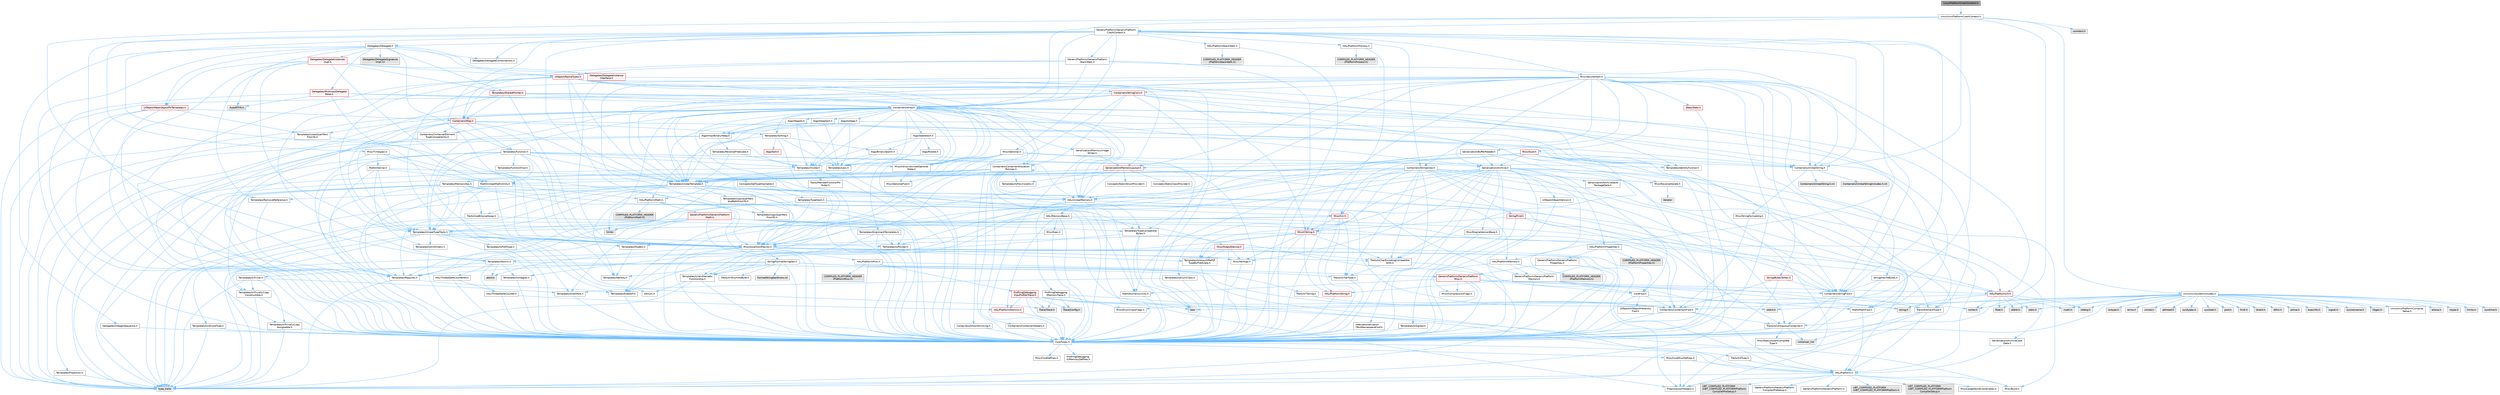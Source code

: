 digraph "LinuxPlatformCrashContext.h"
{
 // INTERACTIVE_SVG=YES
 // LATEX_PDF_SIZE
  bgcolor="transparent";
  edge [fontname=Helvetica,fontsize=10,labelfontname=Helvetica,labelfontsize=10];
  node [fontname=Helvetica,fontsize=10,shape=box,height=0.2,width=0.4];
  Node1 [id="Node000001",label="LinuxPlatformCrashContext.h",height=0.2,width=0.4,color="gray40", fillcolor="grey60", style="filled", fontcolor="black",tooltip=" "];
  Node1 -> Node2 [id="edge1_Node000001_Node000002",color="steelblue1",style="solid",tooltip=" "];
  Node2 [id="Node000002",label="Unix/UnixPlatformCrashContext.h",height=0.2,width=0.4,color="grey40", fillcolor="white", style="filled",URL="$da/dec/UnixPlatformCrashContext_8h.html",tooltip=" "];
  Node2 -> Node3 [id="edge2_Node000002_Node000003",color="steelblue1",style="solid",tooltip=" "];
  Node3 [id="Node000003",label="Containers/Array.h",height=0.2,width=0.4,color="grey40", fillcolor="white", style="filled",URL="$df/dd0/Array_8h.html",tooltip=" "];
  Node3 -> Node4 [id="edge3_Node000003_Node000004",color="steelblue1",style="solid",tooltip=" "];
  Node4 [id="Node000004",label="CoreTypes.h",height=0.2,width=0.4,color="grey40", fillcolor="white", style="filled",URL="$dc/dec/CoreTypes_8h.html",tooltip=" "];
  Node4 -> Node5 [id="edge4_Node000004_Node000005",color="steelblue1",style="solid",tooltip=" "];
  Node5 [id="Node000005",label="HAL/Platform.h",height=0.2,width=0.4,color="grey40", fillcolor="white", style="filled",URL="$d9/dd0/Platform_8h.html",tooltip=" "];
  Node5 -> Node6 [id="edge5_Node000005_Node000006",color="steelblue1",style="solid",tooltip=" "];
  Node6 [id="Node000006",label="Misc/Build.h",height=0.2,width=0.4,color="grey40", fillcolor="white", style="filled",URL="$d3/dbb/Build_8h.html",tooltip=" "];
  Node5 -> Node7 [id="edge6_Node000005_Node000007",color="steelblue1",style="solid",tooltip=" "];
  Node7 [id="Node000007",label="Misc/LargeWorldCoordinates.h",height=0.2,width=0.4,color="grey40", fillcolor="white", style="filled",URL="$d2/dcb/LargeWorldCoordinates_8h.html",tooltip=" "];
  Node5 -> Node8 [id="edge7_Node000005_Node000008",color="steelblue1",style="solid",tooltip=" "];
  Node8 [id="Node000008",label="type_traits",height=0.2,width=0.4,color="grey60", fillcolor="#E0E0E0", style="filled",tooltip=" "];
  Node5 -> Node9 [id="edge8_Node000005_Node000009",color="steelblue1",style="solid",tooltip=" "];
  Node9 [id="Node000009",label="PreprocessorHelpers.h",height=0.2,width=0.4,color="grey40", fillcolor="white", style="filled",URL="$db/ddb/PreprocessorHelpers_8h.html",tooltip=" "];
  Node5 -> Node10 [id="edge9_Node000005_Node000010",color="steelblue1",style="solid",tooltip=" "];
  Node10 [id="Node000010",label="UBT_COMPILED_PLATFORM\l/UBT_COMPILED_PLATFORMPlatform\lCompilerPreSetup.h",height=0.2,width=0.4,color="grey60", fillcolor="#E0E0E0", style="filled",tooltip=" "];
  Node5 -> Node11 [id="edge10_Node000005_Node000011",color="steelblue1",style="solid",tooltip=" "];
  Node11 [id="Node000011",label="GenericPlatform/GenericPlatform\lCompilerPreSetup.h",height=0.2,width=0.4,color="grey40", fillcolor="white", style="filled",URL="$d9/dc8/GenericPlatformCompilerPreSetup_8h.html",tooltip=" "];
  Node5 -> Node12 [id="edge11_Node000005_Node000012",color="steelblue1",style="solid",tooltip=" "];
  Node12 [id="Node000012",label="GenericPlatform/GenericPlatform.h",height=0.2,width=0.4,color="grey40", fillcolor="white", style="filled",URL="$d6/d84/GenericPlatform_8h.html",tooltip=" "];
  Node5 -> Node13 [id="edge12_Node000005_Node000013",color="steelblue1",style="solid",tooltip=" "];
  Node13 [id="Node000013",label="UBT_COMPILED_PLATFORM\l/UBT_COMPILED_PLATFORMPlatform.h",height=0.2,width=0.4,color="grey60", fillcolor="#E0E0E0", style="filled",tooltip=" "];
  Node5 -> Node14 [id="edge13_Node000005_Node000014",color="steelblue1",style="solid",tooltip=" "];
  Node14 [id="Node000014",label="UBT_COMPILED_PLATFORM\l/UBT_COMPILED_PLATFORMPlatform\lCompilerSetup.h",height=0.2,width=0.4,color="grey60", fillcolor="#E0E0E0", style="filled",tooltip=" "];
  Node4 -> Node15 [id="edge14_Node000004_Node000015",color="steelblue1",style="solid",tooltip=" "];
  Node15 [id="Node000015",label="ProfilingDebugging\l/UMemoryDefines.h",height=0.2,width=0.4,color="grey40", fillcolor="white", style="filled",URL="$d2/da2/UMemoryDefines_8h.html",tooltip=" "];
  Node4 -> Node16 [id="edge15_Node000004_Node000016",color="steelblue1",style="solid",tooltip=" "];
  Node16 [id="Node000016",label="Misc/CoreMiscDefines.h",height=0.2,width=0.4,color="grey40", fillcolor="white", style="filled",URL="$da/d38/CoreMiscDefines_8h.html",tooltip=" "];
  Node16 -> Node5 [id="edge16_Node000016_Node000005",color="steelblue1",style="solid",tooltip=" "];
  Node16 -> Node9 [id="edge17_Node000016_Node000009",color="steelblue1",style="solid",tooltip=" "];
  Node4 -> Node17 [id="edge18_Node000004_Node000017",color="steelblue1",style="solid",tooltip=" "];
  Node17 [id="Node000017",label="Misc/CoreDefines.h",height=0.2,width=0.4,color="grey40", fillcolor="white", style="filled",URL="$d3/dd2/CoreDefines_8h.html",tooltip=" "];
  Node3 -> Node18 [id="edge19_Node000003_Node000018",color="steelblue1",style="solid",tooltip=" "];
  Node18 [id="Node000018",label="Misc/AssertionMacros.h",height=0.2,width=0.4,color="grey40", fillcolor="white", style="filled",URL="$d0/dfa/AssertionMacros_8h.html",tooltip=" "];
  Node18 -> Node4 [id="edge20_Node000018_Node000004",color="steelblue1",style="solid",tooltip=" "];
  Node18 -> Node5 [id="edge21_Node000018_Node000005",color="steelblue1",style="solid",tooltip=" "];
  Node18 -> Node19 [id="edge22_Node000018_Node000019",color="steelblue1",style="solid",tooltip=" "];
  Node19 [id="Node000019",label="HAL/PlatformMisc.h",height=0.2,width=0.4,color="grey40", fillcolor="white", style="filled",URL="$d0/df5/PlatformMisc_8h.html",tooltip=" "];
  Node19 -> Node4 [id="edge23_Node000019_Node000004",color="steelblue1",style="solid",tooltip=" "];
  Node19 -> Node20 [id="edge24_Node000019_Node000020",color="steelblue1",style="solid",tooltip=" "];
  Node20 [id="Node000020",label="GenericPlatform/GenericPlatform\lMisc.h",height=0.2,width=0.4,color="red", fillcolor="#FFF0F0", style="filled",URL="$db/d9a/GenericPlatformMisc_8h.html",tooltip=" "];
  Node20 -> Node21 [id="edge25_Node000020_Node000021",color="steelblue1",style="solid",tooltip=" "];
  Node21 [id="Node000021",label="Containers/StringFwd.h",height=0.2,width=0.4,color="grey40", fillcolor="white", style="filled",URL="$df/d37/StringFwd_8h.html",tooltip=" "];
  Node21 -> Node4 [id="edge26_Node000021_Node000004",color="steelblue1",style="solid",tooltip=" "];
  Node21 -> Node22 [id="edge27_Node000021_Node000022",color="steelblue1",style="solid",tooltip=" "];
  Node22 [id="Node000022",label="Traits/ElementType.h",height=0.2,width=0.4,color="grey40", fillcolor="white", style="filled",URL="$d5/d4f/ElementType_8h.html",tooltip=" "];
  Node22 -> Node5 [id="edge28_Node000022_Node000005",color="steelblue1",style="solid",tooltip=" "];
  Node22 -> Node23 [id="edge29_Node000022_Node000023",color="steelblue1",style="solid",tooltip=" "];
  Node23 [id="Node000023",label="initializer_list",height=0.2,width=0.4,color="grey60", fillcolor="#E0E0E0", style="filled",tooltip=" "];
  Node22 -> Node8 [id="edge30_Node000022_Node000008",color="steelblue1",style="solid",tooltip=" "];
  Node21 -> Node24 [id="edge31_Node000021_Node000024",color="steelblue1",style="solid",tooltip=" "];
  Node24 [id="Node000024",label="Traits/IsContiguousContainer.h",height=0.2,width=0.4,color="grey40", fillcolor="white", style="filled",URL="$d5/d3c/IsContiguousContainer_8h.html",tooltip=" "];
  Node24 -> Node4 [id="edge32_Node000024_Node000004",color="steelblue1",style="solid",tooltip=" "];
  Node24 -> Node25 [id="edge33_Node000024_Node000025",color="steelblue1",style="solid",tooltip=" "];
  Node25 [id="Node000025",label="Misc/StaticAssertComplete\lType.h",height=0.2,width=0.4,color="grey40", fillcolor="white", style="filled",URL="$d5/d4e/StaticAssertCompleteType_8h.html",tooltip=" "];
  Node24 -> Node23 [id="edge34_Node000024_Node000023",color="steelblue1",style="solid",tooltip=" "];
  Node20 -> Node26 [id="edge35_Node000020_Node000026",color="steelblue1",style="solid",tooltip=" "];
  Node26 [id="Node000026",label="CoreFwd.h",height=0.2,width=0.4,color="grey40", fillcolor="white", style="filled",URL="$d1/d1e/CoreFwd_8h.html",tooltip=" "];
  Node26 -> Node4 [id="edge36_Node000026_Node000004",color="steelblue1",style="solid",tooltip=" "];
  Node26 -> Node27 [id="edge37_Node000026_Node000027",color="steelblue1",style="solid",tooltip=" "];
  Node27 [id="Node000027",label="Containers/ContainersFwd.h",height=0.2,width=0.4,color="grey40", fillcolor="white", style="filled",URL="$d4/d0a/ContainersFwd_8h.html",tooltip=" "];
  Node27 -> Node5 [id="edge38_Node000027_Node000005",color="steelblue1",style="solid",tooltip=" "];
  Node27 -> Node4 [id="edge39_Node000027_Node000004",color="steelblue1",style="solid",tooltip=" "];
  Node27 -> Node24 [id="edge40_Node000027_Node000024",color="steelblue1",style="solid",tooltip=" "];
  Node26 -> Node28 [id="edge41_Node000026_Node000028",color="steelblue1",style="solid",tooltip=" "];
  Node28 [id="Node000028",label="Math/MathFwd.h",height=0.2,width=0.4,color="grey40", fillcolor="white", style="filled",URL="$d2/d10/MathFwd_8h.html",tooltip=" "];
  Node28 -> Node5 [id="edge42_Node000028_Node000005",color="steelblue1",style="solid",tooltip=" "];
  Node26 -> Node29 [id="edge43_Node000026_Node000029",color="steelblue1",style="solid",tooltip=" "];
  Node29 [id="Node000029",label="UObject/UObjectHierarchy\lFwd.h",height=0.2,width=0.4,color="grey40", fillcolor="white", style="filled",URL="$d3/d13/UObjectHierarchyFwd_8h.html",tooltip=" "];
  Node20 -> Node4 [id="edge44_Node000020_Node000004",color="steelblue1",style="solid",tooltip=" "];
  Node20 -> Node31 [id="edge45_Node000020_Node000031",color="steelblue1",style="solid",tooltip=" "];
  Node31 [id="Node000031",label="HAL/PlatformCrt.h",height=0.2,width=0.4,color="red", fillcolor="#FFF0F0", style="filled",URL="$d8/d75/PlatformCrt_8h.html",tooltip=" "];
  Node31 -> Node32 [id="edge46_Node000031_Node000032",color="steelblue1",style="solid",tooltip=" "];
  Node32 [id="Node000032",label="new",height=0.2,width=0.4,color="grey60", fillcolor="#E0E0E0", style="filled",tooltip=" "];
  Node31 -> Node33 [id="edge47_Node000031_Node000033",color="steelblue1",style="solid",tooltip=" "];
  Node33 [id="Node000033",label="wchar.h",height=0.2,width=0.4,color="grey60", fillcolor="#E0E0E0", style="filled",tooltip=" "];
  Node31 -> Node35 [id="edge48_Node000031_Node000035",color="steelblue1",style="solid",tooltip=" "];
  Node35 [id="Node000035",label="stdlib.h",height=0.2,width=0.4,color="grey60", fillcolor="#E0E0E0", style="filled",tooltip=" "];
  Node31 -> Node36 [id="edge49_Node000031_Node000036",color="steelblue1",style="solid",tooltip=" "];
  Node36 [id="Node000036",label="stdio.h",height=0.2,width=0.4,color="grey60", fillcolor="#E0E0E0", style="filled",tooltip=" "];
  Node31 -> Node37 [id="edge50_Node000031_Node000037",color="steelblue1",style="solid",tooltip=" "];
  Node37 [id="Node000037",label="stdarg.h",height=0.2,width=0.4,color="grey60", fillcolor="#E0E0E0", style="filled",tooltip=" "];
  Node31 -> Node38 [id="edge51_Node000031_Node000038",color="steelblue1",style="solid",tooltip=" "];
  Node38 [id="Node000038",label="math.h",height=0.2,width=0.4,color="grey60", fillcolor="#E0E0E0", style="filled",tooltip=" "];
  Node31 -> Node39 [id="edge52_Node000031_Node000039",color="steelblue1",style="solid",tooltip=" "];
  Node39 [id="Node000039",label="float.h",height=0.2,width=0.4,color="grey60", fillcolor="#E0E0E0", style="filled",tooltip=" "];
  Node31 -> Node40 [id="edge53_Node000031_Node000040",color="steelblue1",style="solid",tooltip=" "];
  Node40 [id="Node000040",label="string.h",height=0.2,width=0.4,color="grey60", fillcolor="#E0E0E0", style="filled",tooltip=" "];
  Node20 -> Node41 [id="edge54_Node000020_Node000041",color="steelblue1",style="solid",tooltip=" "];
  Node41 [id="Node000041",label="Math/NumericLimits.h",height=0.2,width=0.4,color="grey40", fillcolor="white", style="filled",URL="$df/d1b/NumericLimits_8h.html",tooltip=" "];
  Node41 -> Node4 [id="edge55_Node000041_Node000004",color="steelblue1",style="solid",tooltip=" "];
  Node20 -> Node42 [id="edge56_Node000020_Node000042",color="steelblue1",style="solid",tooltip=" "];
  Node42 [id="Node000042",label="Misc/CompressionFlags.h",height=0.2,width=0.4,color="grey40", fillcolor="white", style="filled",URL="$d9/d76/CompressionFlags_8h.html",tooltip=" "];
  Node20 -> Node43 [id="edge57_Node000020_Node000043",color="steelblue1",style="solid",tooltip=" "];
  Node43 [id="Node000043",label="Misc/EnumClassFlags.h",height=0.2,width=0.4,color="grey40", fillcolor="white", style="filled",URL="$d8/de7/EnumClassFlags_8h.html",tooltip=" "];
  Node19 -> Node46 [id="edge58_Node000019_Node000046",color="steelblue1",style="solid",tooltip=" "];
  Node46 [id="Node000046",label="COMPILED_PLATFORM_HEADER\l(PlatformMisc.h)",height=0.2,width=0.4,color="grey60", fillcolor="#E0E0E0", style="filled",tooltip=" "];
  Node19 -> Node47 [id="edge59_Node000019_Node000047",color="steelblue1",style="solid",tooltip=" "];
  Node47 [id="Node000047",label="ProfilingDebugging\l/CpuProfilerTrace.h",height=0.2,width=0.4,color="red", fillcolor="#FFF0F0", style="filled",URL="$da/dcb/CpuProfilerTrace_8h.html",tooltip=" "];
  Node47 -> Node4 [id="edge60_Node000047_Node000004",color="steelblue1",style="solid",tooltip=" "];
  Node47 -> Node27 [id="edge61_Node000047_Node000027",color="steelblue1",style="solid",tooltip=" "];
  Node47 -> Node48 [id="edge62_Node000047_Node000048",color="steelblue1",style="solid",tooltip=" "];
  Node48 [id="Node000048",label="HAL/PlatformAtomics.h",height=0.2,width=0.4,color="red", fillcolor="#FFF0F0", style="filled",URL="$d3/d36/PlatformAtomics_8h.html",tooltip=" "];
  Node48 -> Node4 [id="edge63_Node000048_Node000004",color="steelblue1",style="solid",tooltip=" "];
  Node47 -> Node9 [id="edge64_Node000047_Node000009",color="steelblue1",style="solid",tooltip=" "];
  Node47 -> Node6 [id="edge65_Node000047_Node000006",color="steelblue1",style="solid",tooltip=" "];
  Node47 -> Node51 [id="edge66_Node000047_Node000051",color="steelblue1",style="solid",tooltip=" "];
  Node51 [id="Node000051",label="Trace/Config.h",height=0.2,width=0.4,color="grey60", fillcolor="#E0E0E0", style="filled",tooltip=" "];
  Node47 -> Node54 [id="edge67_Node000047_Node000054",color="steelblue1",style="solid",tooltip=" "];
  Node54 [id="Node000054",label="Trace/Trace.h",height=0.2,width=0.4,color="grey60", fillcolor="#E0E0E0", style="filled",tooltip=" "];
  Node18 -> Node9 [id="edge68_Node000018_Node000009",color="steelblue1",style="solid",tooltip=" "];
  Node18 -> Node55 [id="edge69_Node000018_Node000055",color="steelblue1",style="solid",tooltip=" "];
  Node55 [id="Node000055",label="Templates/EnableIf.h",height=0.2,width=0.4,color="grey40", fillcolor="white", style="filled",URL="$d7/d60/EnableIf_8h.html",tooltip=" "];
  Node55 -> Node4 [id="edge70_Node000055_Node000004",color="steelblue1",style="solid",tooltip=" "];
  Node18 -> Node56 [id="edge71_Node000018_Node000056",color="steelblue1",style="solid",tooltip=" "];
  Node56 [id="Node000056",label="Templates/IsArrayOrRefOf\lTypeByPredicate.h",height=0.2,width=0.4,color="grey40", fillcolor="white", style="filled",URL="$d6/da1/IsArrayOrRefOfTypeByPredicate_8h.html",tooltip=" "];
  Node56 -> Node4 [id="edge72_Node000056_Node000004",color="steelblue1",style="solid",tooltip=" "];
  Node18 -> Node57 [id="edge73_Node000018_Node000057",color="steelblue1",style="solid",tooltip=" "];
  Node57 [id="Node000057",label="Templates/IsValidVariadic\lFunctionArg.h",height=0.2,width=0.4,color="grey40", fillcolor="white", style="filled",URL="$d0/dc8/IsValidVariadicFunctionArg_8h.html",tooltip=" "];
  Node57 -> Node4 [id="edge74_Node000057_Node000004",color="steelblue1",style="solid",tooltip=" "];
  Node57 -> Node58 [id="edge75_Node000057_Node000058",color="steelblue1",style="solid",tooltip=" "];
  Node58 [id="Node000058",label="IsEnum.h",height=0.2,width=0.4,color="grey40", fillcolor="white", style="filled",URL="$d4/de5/IsEnum_8h.html",tooltip=" "];
  Node57 -> Node8 [id="edge76_Node000057_Node000008",color="steelblue1",style="solid",tooltip=" "];
  Node18 -> Node59 [id="edge77_Node000018_Node000059",color="steelblue1",style="solid",tooltip=" "];
  Node59 [id="Node000059",label="Traits/IsCharEncodingCompatible\lWith.h",height=0.2,width=0.4,color="grey40", fillcolor="white", style="filled",URL="$df/dd1/IsCharEncodingCompatibleWith_8h.html",tooltip=" "];
  Node59 -> Node8 [id="edge78_Node000059_Node000008",color="steelblue1",style="solid",tooltip=" "];
  Node59 -> Node60 [id="edge79_Node000059_Node000060",color="steelblue1",style="solid",tooltip=" "];
  Node60 [id="Node000060",label="Traits/IsCharType.h",height=0.2,width=0.4,color="grey40", fillcolor="white", style="filled",URL="$db/d51/IsCharType_8h.html",tooltip=" "];
  Node60 -> Node4 [id="edge80_Node000060_Node000004",color="steelblue1",style="solid",tooltip=" "];
  Node18 -> Node61 [id="edge81_Node000018_Node000061",color="steelblue1",style="solid",tooltip=" "];
  Node61 [id="Node000061",label="Misc/VarArgs.h",height=0.2,width=0.4,color="grey40", fillcolor="white", style="filled",URL="$d5/d6f/VarArgs_8h.html",tooltip=" "];
  Node61 -> Node4 [id="edge82_Node000061_Node000004",color="steelblue1",style="solid",tooltip=" "];
  Node18 -> Node62 [id="edge83_Node000018_Node000062",color="steelblue1",style="solid",tooltip=" "];
  Node62 [id="Node000062",label="String/FormatStringSan.h",height=0.2,width=0.4,color="grey40", fillcolor="white", style="filled",URL="$d3/d8b/FormatStringSan_8h.html",tooltip=" "];
  Node62 -> Node8 [id="edge84_Node000062_Node000008",color="steelblue1",style="solid",tooltip=" "];
  Node62 -> Node4 [id="edge85_Node000062_Node000004",color="steelblue1",style="solid",tooltip=" "];
  Node62 -> Node63 [id="edge86_Node000062_Node000063",color="steelblue1",style="solid",tooltip=" "];
  Node63 [id="Node000063",label="Templates/Requires.h",height=0.2,width=0.4,color="grey40", fillcolor="white", style="filled",URL="$dc/d96/Requires_8h.html",tooltip=" "];
  Node63 -> Node55 [id="edge87_Node000063_Node000055",color="steelblue1",style="solid",tooltip=" "];
  Node63 -> Node8 [id="edge88_Node000063_Node000008",color="steelblue1",style="solid",tooltip=" "];
  Node62 -> Node64 [id="edge89_Node000062_Node000064",color="steelblue1",style="solid",tooltip=" "];
  Node64 [id="Node000064",label="Templates/Identity.h",height=0.2,width=0.4,color="grey40", fillcolor="white", style="filled",URL="$d0/dd5/Identity_8h.html",tooltip=" "];
  Node62 -> Node57 [id="edge90_Node000062_Node000057",color="steelblue1",style="solid",tooltip=" "];
  Node62 -> Node60 [id="edge91_Node000062_Node000060",color="steelblue1",style="solid",tooltip=" "];
  Node62 -> Node65 [id="edge92_Node000062_Node000065",color="steelblue1",style="solid",tooltip=" "];
  Node65 [id="Node000065",label="Traits/IsTEnumAsByte.h",height=0.2,width=0.4,color="grey40", fillcolor="white", style="filled",URL="$d1/de6/IsTEnumAsByte_8h.html",tooltip=" "];
  Node62 -> Node66 [id="edge93_Node000062_Node000066",color="steelblue1",style="solid",tooltip=" "];
  Node66 [id="Node000066",label="Traits/IsTString.h",height=0.2,width=0.4,color="grey40", fillcolor="white", style="filled",URL="$d0/df8/IsTString_8h.html",tooltip=" "];
  Node66 -> Node27 [id="edge94_Node000066_Node000027",color="steelblue1",style="solid",tooltip=" "];
  Node62 -> Node27 [id="edge95_Node000062_Node000027",color="steelblue1",style="solid",tooltip=" "];
  Node62 -> Node67 [id="edge96_Node000062_Node000067",color="steelblue1",style="solid",tooltip=" "];
  Node67 [id="Node000067",label="FormatStringSanErrors.inl",height=0.2,width=0.4,color="grey60", fillcolor="#E0E0E0", style="filled",tooltip=" "];
  Node18 -> Node68 [id="edge97_Node000018_Node000068",color="steelblue1",style="solid",tooltip=" "];
  Node68 [id="Node000068",label="atomic",height=0.2,width=0.4,color="grey60", fillcolor="#E0E0E0", style="filled",tooltip=" "];
  Node3 -> Node69 [id="edge98_Node000003_Node000069",color="steelblue1",style="solid",tooltip=" "];
  Node69 [id="Node000069",label="Misc/IntrusiveUnsetOptional\lState.h",height=0.2,width=0.4,color="grey40", fillcolor="white", style="filled",URL="$d2/d0a/IntrusiveUnsetOptionalState_8h.html",tooltip=" "];
  Node69 -> Node70 [id="edge99_Node000069_Node000070",color="steelblue1",style="solid",tooltip=" "];
  Node70 [id="Node000070",label="Misc/OptionalFwd.h",height=0.2,width=0.4,color="grey40", fillcolor="white", style="filled",URL="$dc/d50/OptionalFwd_8h.html",tooltip=" "];
  Node3 -> Node71 [id="edge100_Node000003_Node000071",color="steelblue1",style="solid",tooltip=" "];
  Node71 [id="Node000071",label="Misc/ReverseIterate.h",height=0.2,width=0.4,color="grey40", fillcolor="white", style="filled",URL="$db/de3/ReverseIterate_8h.html",tooltip=" "];
  Node71 -> Node5 [id="edge101_Node000071_Node000005",color="steelblue1",style="solid",tooltip=" "];
  Node71 -> Node72 [id="edge102_Node000071_Node000072",color="steelblue1",style="solid",tooltip=" "];
  Node72 [id="Node000072",label="iterator",height=0.2,width=0.4,color="grey60", fillcolor="#E0E0E0", style="filled",tooltip=" "];
  Node3 -> Node73 [id="edge103_Node000003_Node000073",color="steelblue1",style="solid",tooltip=" "];
  Node73 [id="Node000073",label="HAL/UnrealMemory.h",height=0.2,width=0.4,color="grey40", fillcolor="white", style="filled",URL="$d9/d96/UnrealMemory_8h.html",tooltip=" "];
  Node73 -> Node4 [id="edge104_Node000073_Node000004",color="steelblue1",style="solid",tooltip=" "];
  Node73 -> Node74 [id="edge105_Node000073_Node000074",color="steelblue1",style="solid",tooltip=" "];
  Node74 [id="Node000074",label="GenericPlatform/GenericPlatform\lMemory.h",height=0.2,width=0.4,color="grey40", fillcolor="white", style="filled",URL="$dd/d22/GenericPlatformMemory_8h.html",tooltip=" "];
  Node74 -> Node26 [id="edge106_Node000074_Node000026",color="steelblue1",style="solid",tooltip=" "];
  Node74 -> Node4 [id="edge107_Node000074_Node000004",color="steelblue1",style="solid",tooltip=" "];
  Node74 -> Node75 [id="edge108_Node000074_Node000075",color="steelblue1",style="solid",tooltip=" "];
  Node75 [id="Node000075",label="HAL/PlatformString.h",height=0.2,width=0.4,color="red", fillcolor="#FFF0F0", style="filled",URL="$db/db5/PlatformString_8h.html",tooltip=" "];
  Node75 -> Node4 [id="edge109_Node000075_Node000004",color="steelblue1",style="solid",tooltip=" "];
  Node74 -> Node40 [id="edge110_Node000074_Node000040",color="steelblue1",style="solid",tooltip=" "];
  Node74 -> Node33 [id="edge111_Node000074_Node000033",color="steelblue1",style="solid",tooltip=" "];
  Node73 -> Node77 [id="edge112_Node000073_Node000077",color="steelblue1",style="solid",tooltip=" "];
  Node77 [id="Node000077",label="HAL/MemoryBase.h",height=0.2,width=0.4,color="grey40", fillcolor="white", style="filled",URL="$d6/d9f/MemoryBase_8h.html",tooltip=" "];
  Node77 -> Node4 [id="edge113_Node000077_Node000004",color="steelblue1",style="solid",tooltip=" "];
  Node77 -> Node48 [id="edge114_Node000077_Node000048",color="steelblue1",style="solid",tooltip=" "];
  Node77 -> Node31 [id="edge115_Node000077_Node000031",color="steelblue1",style="solid",tooltip=" "];
  Node77 -> Node78 [id="edge116_Node000077_Node000078",color="steelblue1",style="solid",tooltip=" "];
  Node78 [id="Node000078",label="Misc/Exec.h",height=0.2,width=0.4,color="grey40", fillcolor="white", style="filled",URL="$de/ddb/Exec_8h.html",tooltip=" "];
  Node78 -> Node4 [id="edge117_Node000078_Node000004",color="steelblue1",style="solid",tooltip=" "];
  Node78 -> Node18 [id="edge118_Node000078_Node000018",color="steelblue1",style="solid",tooltip=" "];
  Node77 -> Node79 [id="edge119_Node000077_Node000079",color="steelblue1",style="solid",tooltip=" "];
  Node79 [id="Node000079",label="Misc/OutputDevice.h",height=0.2,width=0.4,color="red", fillcolor="#FFF0F0", style="filled",URL="$d7/d32/OutputDevice_8h.html",tooltip=" "];
  Node79 -> Node26 [id="edge120_Node000079_Node000026",color="steelblue1",style="solid",tooltip=" "];
  Node79 -> Node4 [id="edge121_Node000079_Node000004",color="steelblue1",style="solid",tooltip=" "];
  Node79 -> Node61 [id="edge122_Node000079_Node000061",color="steelblue1",style="solid",tooltip=" "];
  Node79 -> Node56 [id="edge123_Node000079_Node000056",color="steelblue1",style="solid",tooltip=" "];
  Node79 -> Node57 [id="edge124_Node000079_Node000057",color="steelblue1",style="solid",tooltip=" "];
  Node79 -> Node59 [id="edge125_Node000079_Node000059",color="steelblue1",style="solid",tooltip=" "];
  Node77 -> Node81 [id="edge126_Node000077_Node000081",color="steelblue1",style="solid",tooltip=" "];
  Node81 [id="Node000081",label="Templates/Atomic.h",height=0.2,width=0.4,color="grey40", fillcolor="white", style="filled",URL="$d3/d91/Atomic_8h.html",tooltip=" "];
  Node81 -> Node82 [id="edge127_Node000081_Node000082",color="steelblue1",style="solid",tooltip=" "];
  Node82 [id="Node000082",label="HAL/ThreadSafeCounter.h",height=0.2,width=0.4,color="grey40", fillcolor="white", style="filled",URL="$dc/dc9/ThreadSafeCounter_8h.html",tooltip=" "];
  Node82 -> Node4 [id="edge128_Node000082_Node000004",color="steelblue1",style="solid",tooltip=" "];
  Node82 -> Node48 [id="edge129_Node000082_Node000048",color="steelblue1",style="solid",tooltip=" "];
  Node81 -> Node83 [id="edge130_Node000081_Node000083",color="steelblue1",style="solid",tooltip=" "];
  Node83 [id="Node000083",label="HAL/ThreadSafeCounter64.h",height=0.2,width=0.4,color="grey40", fillcolor="white", style="filled",URL="$d0/d12/ThreadSafeCounter64_8h.html",tooltip=" "];
  Node83 -> Node4 [id="edge131_Node000083_Node000004",color="steelblue1",style="solid",tooltip=" "];
  Node83 -> Node82 [id="edge132_Node000083_Node000082",color="steelblue1",style="solid",tooltip=" "];
  Node81 -> Node84 [id="edge133_Node000081_Node000084",color="steelblue1",style="solid",tooltip=" "];
  Node84 [id="Node000084",label="Templates/IsIntegral.h",height=0.2,width=0.4,color="grey40", fillcolor="white", style="filled",URL="$da/d64/IsIntegral_8h.html",tooltip=" "];
  Node84 -> Node4 [id="edge134_Node000084_Node000004",color="steelblue1",style="solid",tooltip=" "];
  Node81 -> Node85 [id="edge135_Node000081_Node000085",color="steelblue1",style="solid",tooltip=" "];
  Node85 [id="Node000085",label="Templates/IsTrivial.h",height=0.2,width=0.4,color="grey40", fillcolor="white", style="filled",URL="$da/d4c/IsTrivial_8h.html",tooltip=" "];
  Node85 -> Node86 [id="edge136_Node000085_Node000086",color="steelblue1",style="solid",tooltip=" "];
  Node86 [id="Node000086",label="Templates/AndOrNot.h",height=0.2,width=0.4,color="grey40", fillcolor="white", style="filled",URL="$db/d0a/AndOrNot_8h.html",tooltip=" "];
  Node86 -> Node4 [id="edge137_Node000086_Node000004",color="steelblue1",style="solid",tooltip=" "];
  Node85 -> Node87 [id="edge138_Node000085_Node000087",color="steelblue1",style="solid",tooltip=" "];
  Node87 [id="Node000087",label="Templates/IsTriviallyCopy\lConstructible.h",height=0.2,width=0.4,color="grey40", fillcolor="white", style="filled",URL="$d3/d78/IsTriviallyCopyConstructible_8h.html",tooltip=" "];
  Node87 -> Node4 [id="edge139_Node000087_Node000004",color="steelblue1",style="solid",tooltip=" "];
  Node87 -> Node8 [id="edge140_Node000087_Node000008",color="steelblue1",style="solid",tooltip=" "];
  Node85 -> Node88 [id="edge141_Node000085_Node000088",color="steelblue1",style="solid",tooltip=" "];
  Node88 [id="Node000088",label="Templates/IsTriviallyCopy\lAssignable.h",height=0.2,width=0.4,color="grey40", fillcolor="white", style="filled",URL="$d2/df2/IsTriviallyCopyAssignable_8h.html",tooltip=" "];
  Node88 -> Node4 [id="edge142_Node000088_Node000004",color="steelblue1",style="solid",tooltip=" "];
  Node88 -> Node8 [id="edge143_Node000088_Node000008",color="steelblue1",style="solid",tooltip=" "];
  Node85 -> Node8 [id="edge144_Node000085_Node000008",color="steelblue1",style="solid",tooltip=" "];
  Node81 -> Node89 [id="edge145_Node000081_Node000089",color="steelblue1",style="solid",tooltip=" "];
  Node89 [id="Node000089",label="Traits/IntType.h",height=0.2,width=0.4,color="grey40", fillcolor="white", style="filled",URL="$d7/deb/IntType_8h.html",tooltip=" "];
  Node89 -> Node5 [id="edge146_Node000089_Node000005",color="steelblue1",style="solid",tooltip=" "];
  Node81 -> Node68 [id="edge147_Node000081_Node000068",color="steelblue1",style="solid",tooltip=" "];
  Node73 -> Node90 [id="edge148_Node000073_Node000090",color="steelblue1",style="solid",tooltip=" "];
  Node90 [id="Node000090",label="HAL/PlatformMemory.h",height=0.2,width=0.4,color="grey40", fillcolor="white", style="filled",URL="$de/d68/PlatformMemory_8h.html",tooltip=" "];
  Node90 -> Node4 [id="edge149_Node000090_Node000004",color="steelblue1",style="solid",tooltip=" "];
  Node90 -> Node74 [id="edge150_Node000090_Node000074",color="steelblue1",style="solid",tooltip=" "];
  Node90 -> Node91 [id="edge151_Node000090_Node000091",color="steelblue1",style="solid",tooltip=" "];
  Node91 [id="Node000091",label="COMPILED_PLATFORM_HEADER\l(PlatformMemory.h)",height=0.2,width=0.4,color="grey60", fillcolor="#E0E0E0", style="filled",tooltip=" "];
  Node73 -> Node92 [id="edge152_Node000073_Node000092",color="steelblue1",style="solid",tooltip=" "];
  Node92 [id="Node000092",label="ProfilingDebugging\l/MemoryTrace.h",height=0.2,width=0.4,color="grey40", fillcolor="white", style="filled",URL="$da/dd7/MemoryTrace_8h.html",tooltip=" "];
  Node92 -> Node5 [id="edge153_Node000092_Node000005",color="steelblue1",style="solid",tooltip=" "];
  Node92 -> Node43 [id="edge154_Node000092_Node000043",color="steelblue1",style="solid",tooltip=" "];
  Node92 -> Node51 [id="edge155_Node000092_Node000051",color="steelblue1",style="solid",tooltip=" "];
  Node92 -> Node54 [id="edge156_Node000092_Node000054",color="steelblue1",style="solid",tooltip=" "];
  Node73 -> Node93 [id="edge157_Node000073_Node000093",color="steelblue1",style="solid",tooltip=" "];
  Node93 [id="Node000093",label="Templates/IsPointer.h",height=0.2,width=0.4,color="grey40", fillcolor="white", style="filled",URL="$d7/d05/IsPointer_8h.html",tooltip=" "];
  Node93 -> Node4 [id="edge158_Node000093_Node000004",color="steelblue1",style="solid",tooltip=" "];
  Node3 -> Node94 [id="edge159_Node000003_Node000094",color="steelblue1",style="solid",tooltip=" "];
  Node94 [id="Node000094",label="Templates/UnrealTypeTraits.h",height=0.2,width=0.4,color="grey40", fillcolor="white", style="filled",URL="$d2/d2d/UnrealTypeTraits_8h.html",tooltip=" "];
  Node94 -> Node4 [id="edge160_Node000094_Node000004",color="steelblue1",style="solid",tooltip=" "];
  Node94 -> Node93 [id="edge161_Node000094_Node000093",color="steelblue1",style="solid",tooltip=" "];
  Node94 -> Node18 [id="edge162_Node000094_Node000018",color="steelblue1",style="solid",tooltip=" "];
  Node94 -> Node86 [id="edge163_Node000094_Node000086",color="steelblue1",style="solid",tooltip=" "];
  Node94 -> Node55 [id="edge164_Node000094_Node000055",color="steelblue1",style="solid",tooltip=" "];
  Node94 -> Node95 [id="edge165_Node000094_Node000095",color="steelblue1",style="solid",tooltip=" "];
  Node95 [id="Node000095",label="Templates/IsArithmetic.h",height=0.2,width=0.4,color="grey40", fillcolor="white", style="filled",URL="$d2/d5d/IsArithmetic_8h.html",tooltip=" "];
  Node95 -> Node4 [id="edge166_Node000095_Node000004",color="steelblue1",style="solid",tooltip=" "];
  Node94 -> Node58 [id="edge167_Node000094_Node000058",color="steelblue1",style="solid",tooltip=" "];
  Node94 -> Node96 [id="edge168_Node000094_Node000096",color="steelblue1",style="solid",tooltip=" "];
  Node96 [id="Node000096",label="Templates/Models.h",height=0.2,width=0.4,color="grey40", fillcolor="white", style="filled",URL="$d3/d0c/Models_8h.html",tooltip=" "];
  Node96 -> Node64 [id="edge169_Node000096_Node000064",color="steelblue1",style="solid",tooltip=" "];
  Node94 -> Node97 [id="edge170_Node000094_Node000097",color="steelblue1",style="solid",tooltip=" "];
  Node97 [id="Node000097",label="Templates/IsPODType.h",height=0.2,width=0.4,color="grey40", fillcolor="white", style="filled",URL="$d7/db1/IsPODType_8h.html",tooltip=" "];
  Node97 -> Node4 [id="edge171_Node000097_Node000004",color="steelblue1",style="solid",tooltip=" "];
  Node94 -> Node98 [id="edge172_Node000094_Node000098",color="steelblue1",style="solid",tooltip=" "];
  Node98 [id="Node000098",label="Templates/IsUECoreType.h",height=0.2,width=0.4,color="grey40", fillcolor="white", style="filled",URL="$d1/db8/IsUECoreType_8h.html",tooltip=" "];
  Node98 -> Node4 [id="edge173_Node000098_Node000004",color="steelblue1",style="solid",tooltip=" "];
  Node98 -> Node8 [id="edge174_Node000098_Node000008",color="steelblue1",style="solid",tooltip=" "];
  Node94 -> Node87 [id="edge175_Node000094_Node000087",color="steelblue1",style="solid",tooltip=" "];
  Node3 -> Node99 [id="edge176_Node000003_Node000099",color="steelblue1",style="solid",tooltip=" "];
  Node99 [id="Node000099",label="Templates/UnrealTemplate.h",height=0.2,width=0.4,color="grey40", fillcolor="white", style="filled",URL="$d4/d24/UnrealTemplate_8h.html",tooltip=" "];
  Node99 -> Node4 [id="edge177_Node000099_Node000004",color="steelblue1",style="solid",tooltip=" "];
  Node99 -> Node93 [id="edge178_Node000099_Node000093",color="steelblue1",style="solid",tooltip=" "];
  Node99 -> Node73 [id="edge179_Node000099_Node000073",color="steelblue1",style="solid",tooltip=" "];
  Node99 -> Node100 [id="edge180_Node000099_Node000100",color="steelblue1",style="solid",tooltip=" "];
  Node100 [id="Node000100",label="Templates/CopyQualifiers\lAndRefsFromTo.h",height=0.2,width=0.4,color="grey40", fillcolor="white", style="filled",URL="$d3/db3/CopyQualifiersAndRefsFromTo_8h.html",tooltip=" "];
  Node100 -> Node101 [id="edge181_Node000100_Node000101",color="steelblue1",style="solid",tooltip=" "];
  Node101 [id="Node000101",label="Templates/CopyQualifiers\lFromTo.h",height=0.2,width=0.4,color="grey40", fillcolor="white", style="filled",URL="$d5/db4/CopyQualifiersFromTo_8h.html",tooltip=" "];
  Node99 -> Node94 [id="edge182_Node000099_Node000094",color="steelblue1",style="solid",tooltip=" "];
  Node99 -> Node102 [id="edge183_Node000099_Node000102",color="steelblue1",style="solid",tooltip=" "];
  Node102 [id="Node000102",label="Templates/RemoveReference.h",height=0.2,width=0.4,color="grey40", fillcolor="white", style="filled",URL="$da/dbe/RemoveReference_8h.html",tooltip=" "];
  Node102 -> Node4 [id="edge184_Node000102_Node000004",color="steelblue1",style="solid",tooltip=" "];
  Node99 -> Node63 [id="edge185_Node000099_Node000063",color="steelblue1",style="solid",tooltip=" "];
  Node99 -> Node103 [id="edge186_Node000099_Node000103",color="steelblue1",style="solid",tooltip=" "];
  Node103 [id="Node000103",label="Templates/TypeCompatible\lBytes.h",height=0.2,width=0.4,color="grey40", fillcolor="white", style="filled",URL="$df/d0a/TypeCompatibleBytes_8h.html",tooltip=" "];
  Node103 -> Node4 [id="edge187_Node000103_Node000004",color="steelblue1",style="solid",tooltip=" "];
  Node103 -> Node40 [id="edge188_Node000103_Node000040",color="steelblue1",style="solid",tooltip=" "];
  Node103 -> Node32 [id="edge189_Node000103_Node000032",color="steelblue1",style="solid",tooltip=" "];
  Node103 -> Node8 [id="edge190_Node000103_Node000008",color="steelblue1",style="solid",tooltip=" "];
  Node99 -> Node64 [id="edge191_Node000099_Node000064",color="steelblue1",style="solid",tooltip=" "];
  Node99 -> Node24 [id="edge192_Node000099_Node000024",color="steelblue1",style="solid",tooltip=" "];
  Node99 -> Node104 [id="edge193_Node000099_Node000104",color="steelblue1",style="solid",tooltip=" "];
  Node104 [id="Node000104",label="Traits/UseBitwiseSwap.h",height=0.2,width=0.4,color="grey40", fillcolor="white", style="filled",URL="$db/df3/UseBitwiseSwap_8h.html",tooltip=" "];
  Node104 -> Node4 [id="edge194_Node000104_Node000004",color="steelblue1",style="solid",tooltip=" "];
  Node104 -> Node8 [id="edge195_Node000104_Node000008",color="steelblue1",style="solid",tooltip=" "];
  Node99 -> Node8 [id="edge196_Node000099_Node000008",color="steelblue1",style="solid",tooltip=" "];
  Node3 -> Node105 [id="edge197_Node000003_Node000105",color="steelblue1",style="solid",tooltip=" "];
  Node105 [id="Node000105",label="Containers/AllowShrinking.h",height=0.2,width=0.4,color="grey40", fillcolor="white", style="filled",URL="$d7/d1a/AllowShrinking_8h.html",tooltip=" "];
  Node105 -> Node4 [id="edge198_Node000105_Node000004",color="steelblue1",style="solid",tooltip=" "];
  Node3 -> Node106 [id="edge199_Node000003_Node000106",color="steelblue1",style="solid",tooltip=" "];
  Node106 [id="Node000106",label="Containers/ContainerAllocation\lPolicies.h",height=0.2,width=0.4,color="grey40", fillcolor="white", style="filled",URL="$d7/dff/ContainerAllocationPolicies_8h.html",tooltip=" "];
  Node106 -> Node4 [id="edge200_Node000106_Node000004",color="steelblue1",style="solid",tooltip=" "];
  Node106 -> Node107 [id="edge201_Node000106_Node000107",color="steelblue1",style="solid",tooltip=" "];
  Node107 [id="Node000107",label="Containers/ContainerHelpers.h",height=0.2,width=0.4,color="grey40", fillcolor="white", style="filled",URL="$d7/d33/ContainerHelpers_8h.html",tooltip=" "];
  Node107 -> Node4 [id="edge202_Node000107_Node000004",color="steelblue1",style="solid",tooltip=" "];
  Node106 -> Node106 [id="edge203_Node000106_Node000106",color="steelblue1",style="solid",tooltip=" "];
  Node106 -> Node108 [id="edge204_Node000106_Node000108",color="steelblue1",style="solid",tooltip=" "];
  Node108 [id="Node000108",label="HAL/PlatformMath.h",height=0.2,width=0.4,color="grey40", fillcolor="white", style="filled",URL="$dc/d53/PlatformMath_8h.html",tooltip=" "];
  Node108 -> Node4 [id="edge205_Node000108_Node000004",color="steelblue1",style="solid",tooltip=" "];
  Node108 -> Node109 [id="edge206_Node000108_Node000109",color="steelblue1",style="solid",tooltip=" "];
  Node109 [id="Node000109",label="GenericPlatform/GenericPlatform\lMath.h",height=0.2,width=0.4,color="red", fillcolor="#FFF0F0", style="filled",URL="$d5/d79/GenericPlatformMath_8h.html",tooltip=" "];
  Node109 -> Node4 [id="edge207_Node000109_Node000004",color="steelblue1",style="solid",tooltip=" "];
  Node109 -> Node27 [id="edge208_Node000109_Node000027",color="steelblue1",style="solid",tooltip=" "];
  Node109 -> Node31 [id="edge209_Node000109_Node000031",color="steelblue1",style="solid",tooltip=" "];
  Node109 -> Node86 [id="edge210_Node000109_Node000086",color="steelblue1",style="solid",tooltip=" "];
  Node109 -> Node94 [id="edge211_Node000109_Node000094",color="steelblue1",style="solid",tooltip=" "];
  Node109 -> Node63 [id="edge212_Node000109_Node000063",color="steelblue1",style="solid",tooltip=" "];
  Node109 -> Node103 [id="edge213_Node000109_Node000103",color="steelblue1",style="solid",tooltip=" "];
  Node109 -> Node114 [id="edge214_Node000109_Node000114",color="steelblue1",style="solid",tooltip=" "];
  Node114 [id="Node000114",label="limits",height=0.2,width=0.4,color="grey60", fillcolor="#E0E0E0", style="filled",tooltip=" "];
  Node109 -> Node8 [id="edge215_Node000109_Node000008",color="steelblue1",style="solid",tooltip=" "];
  Node108 -> Node115 [id="edge216_Node000108_Node000115",color="steelblue1",style="solid",tooltip=" "];
  Node115 [id="Node000115",label="COMPILED_PLATFORM_HEADER\l(PlatformMath.h)",height=0.2,width=0.4,color="grey60", fillcolor="#E0E0E0", style="filled",tooltip=" "];
  Node106 -> Node73 [id="edge217_Node000106_Node000073",color="steelblue1",style="solid",tooltip=" "];
  Node106 -> Node41 [id="edge218_Node000106_Node000041",color="steelblue1",style="solid",tooltip=" "];
  Node106 -> Node18 [id="edge219_Node000106_Node000018",color="steelblue1",style="solid",tooltip=" "];
  Node106 -> Node116 [id="edge220_Node000106_Node000116",color="steelblue1",style="solid",tooltip=" "];
  Node116 [id="Node000116",label="Templates/IsPolymorphic.h",height=0.2,width=0.4,color="grey40", fillcolor="white", style="filled",URL="$dc/d20/IsPolymorphic_8h.html",tooltip=" "];
  Node106 -> Node117 [id="edge221_Node000106_Node000117",color="steelblue1",style="solid",tooltip=" "];
  Node117 [id="Node000117",label="Templates/MemoryOps.h",height=0.2,width=0.4,color="grey40", fillcolor="white", style="filled",URL="$db/dea/MemoryOps_8h.html",tooltip=" "];
  Node117 -> Node4 [id="edge222_Node000117_Node000004",color="steelblue1",style="solid",tooltip=" "];
  Node117 -> Node73 [id="edge223_Node000117_Node000073",color="steelblue1",style="solid",tooltip=" "];
  Node117 -> Node88 [id="edge224_Node000117_Node000088",color="steelblue1",style="solid",tooltip=" "];
  Node117 -> Node87 [id="edge225_Node000117_Node000087",color="steelblue1",style="solid",tooltip=" "];
  Node117 -> Node63 [id="edge226_Node000117_Node000063",color="steelblue1",style="solid",tooltip=" "];
  Node117 -> Node94 [id="edge227_Node000117_Node000094",color="steelblue1",style="solid",tooltip=" "];
  Node117 -> Node104 [id="edge228_Node000117_Node000104",color="steelblue1",style="solid",tooltip=" "];
  Node117 -> Node32 [id="edge229_Node000117_Node000032",color="steelblue1",style="solid",tooltip=" "];
  Node117 -> Node8 [id="edge230_Node000117_Node000008",color="steelblue1",style="solid",tooltip=" "];
  Node106 -> Node103 [id="edge231_Node000106_Node000103",color="steelblue1",style="solid",tooltip=" "];
  Node106 -> Node8 [id="edge232_Node000106_Node000008",color="steelblue1",style="solid",tooltip=" "];
  Node3 -> Node118 [id="edge233_Node000003_Node000118",color="steelblue1",style="solid",tooltip=" "];
  Node118 [id="Node000118",label="Containers/ContainerElement\lTypeCompatibility.h",height=0.2,width=0.4,color="grey40", fillcolor="white", style="filled",URL="$df/ddf/ContainerElementTypeCompatibility_8h.html",tooltip=" "];
  Node118 -> Node4 [id="edge234_Node000118_Node000004",color="steelblue1",style="solid",tooltip=" "];
  Node118 -> Node94 [id="edge235_Node000118_Node000094",color="steelblue1",style="solid",tooltip=" "];
  Node3 -> Node119 [id="edge236_Node000003_Node000119",color="steelblue1",style="solid",tooltip=" "];
  Node119 [id="Node000119",label="Serialization/Archive.h",height=0.2,width=0.4,color="grey40", fillcolor="white", style="filled",URL="$d7/d3b/Archive_8h.html",tooltip=" "];
  Node119 -> Node26 [id="edge237_Node000119_Node000026",color="steelblue1",style="solid",tooltip=" "];
  Node119 -> Node4 [id="edge238_Node000119_Node000004",color="steelblue1",style="solid",tooltip=" "];
  Node119 -> Node120 [id="edge239_Node000119_Node000120",color="steelblue1",style="solid",tooltip=" "];
  Node120 [id="Node000120",label="HAL/PlatformProperties.h",height=0.2,width=0.4,color="grey40", fillcolor="white", style="filled",URL="$d9/db0/PlatformProperties_8h.html",tooltip=" "];
  Node120 -> Node4 [id="edge240_Node000120_Node000004",color="steelblue1",style="solid",tooltip=" "];
  Node120 -> Node121 [id="edge241_Node000120_Node000121",color="steelblue1",style="solid",tooltip=" "];
  Node121 [id="Node000121",label="GenericPlatform/GenericPlatform\lProperties.h",height=0.2,width=0.4,color="grey40", fillcolor="white", style="filled",URL="$d2/dcd/GenericPlatformProperties_8h.html",tooltip=" "];
  Node121 -> Node4 [id="edge242_Node000121_Node000004",color="steelblue1",style="solid",tooltip=" "];
  Node121 -> Node20 [id="edge243_Node000121_Node000020",color="steelblue1",style="solid",tooltip=" "];
  Node120 -> Node122 [id="edge244_Node000120_Node000122",color="steelblue1",style="solid",tooltip=" "];
  Node122 [id="Node000122",label="COMPILED_PLATFORM_HEADER\l(PlatformProperties.h)",height=0.2,width=0.4,color="grey60", fillcolor="#E0E0E0", style="filled",tooltip=" "];
  Node119 -> Node123 [id="edge245_Node000119_Node000123",color="steelblue1",style="solid",tooltip=" "];
  Node123 [id="Node000123",label="Internationalization\l/TextNamespaceFwd.h",height=0.2,width=0.4,color="grey40", fillcolor="white", style="filled",URL="$d8/d97/TextNamespaceFwd_8h.html",tooltip=" "];
  Node123 -> Node4 [id="edge246_Node000123_Node000004",color="steelblue1",style="solid",tooltip=" "];
  Node119 -> Node28 [id="edge247_Node000119_Node000028",color="steelblue1",style="solid",tooltip=" "];
  Node119 -> Node18 [id="edge248_Node000119_Node000018",color="steelblue1",style="solid",tooltip=" "];
  Node119 -> Node6 [id="edge249_Node000119_Node000006",color="steelblue1",style="solid",tooltip=" "];
  Node119 -> Node42 [id="edge250_Node000119_Node000042",color="steelblue1",style="solid",tooltip=" "];
  Node119 -> Node124 [id="edge251_Node000119_Node000124",color="steelblue1",style="solid",tooltip=" "];
  Node124 [id="Node000124",label="Misc/EngineVersionBase.h",height=0.2,width=0.4,color="grey40", fillcolor="white", style="filled",URL="$d5/d2b/EngineVersionBase_8h.html",tooltip=" "];
  Node124 -> Node4 [id="edge252_Node000124_Node000004",color="steelblue1",style="solid",tooltip=" "];
  Node119 -> Node61 [id="edge253_Node000119_Node000061",color="steelblue1",style="solid",tooltip=" "];
  Node119 -> Node125 [id="edge254_Node000119_Node000125",color="steelblue1",style="solid",tooltip=" "];
  Node125 [id="Node000125",label="Serialization/ArchiveCook\lData.h",height=0.2,width=0.4,color="grey40", fillcolor="white", style="filled",URL="$dc/db6/ArchiveCookData_8h.html",tooltip=" "];
  Node125 -> Node5 [id="edge255_Node000125_Node000005",color="steelblue1",style="solid",tooltip=" "];
  Node119 -> Node126 [id="edge256_Node000119_Node000126",color="steelblue1",style="solid",tooltip=" "];
  Node126 [id="Node000126",label="Serialization/ArchiveSave\lPackageData.h",height=0.2,width=0.4,color="grey40", fillcolor="white", style="filled",URL="$d1/d37/ArchiveSavePackageData_8h.html",tooltip=" "];
  Node119 -> Node55 [id="edge257_Node000119_Node000055",color="steelblue1",style="solid",tooltip=" "];
  Node119 -> Node56 [id="edge258_Node000119_Node000056",color="steelblue1",style="solid",tooltip=" "];
  Node119 -> Node127 [id="edge259_Node000119_Node000127",color="steelblue1",style="solid",tooltip=" "];
  Node127 [id="Node000127",label="Templates/IsEnumClass.h",height=0.2,width=0.4,color="grey40", fillcolor="white", style="filled",URL="$d7/d15/IsEnumClass_8h.html",tooltip=" "];
  Node127 -> Node4 [id="edge260_Node000127_Node000004",color="steelblue1",style="solid",tooltip=" "];
  Node127 -> Node86 [id="edge261_Node000127_Node000086",color="steelblue1",style="solid",tooltip=" "];
  Node119 -> Node113 [id="edge262_Node000119_Node000113",color="steelblue1",style="solid",tooltip=" "];
  Node113 [id="Node000113",label="Templates/IsSigned.h",height=0.2,width=0.4,color="grey40", fillcolor="white", style="filled",URL="$d8/dd8/IsSigned_8h.html",tooltip=" "];
  Node113 -> Node4 [id="edge263_Node000113_Node000004",color="steelblue1",style="solid",tooltip=" "];
  Node119 -> Node57 [id="edge264_Node000119_Node000057",color="steelblue1",style="solid",tooltip=" "];
  Node119 -> Node99 [id="edge265_Node000119_Node000099",color="steelblue1",style="solid",tooltip=" "];
  Node119 -> Node59 [id="edge266_Node000119_Node000059",color="steelblue1",style="solid",tooltip=" "];
  Node119 -> Node128 [id="edge267_Node000119_Node000128",color="steelblue1",style="solid",tooltip=" "];
  Node128 [id="Node000128",label="UObject/ObjectVersion.h",height=0.2,width=0.4,color="grey40", fillcolor="white", style="filled",URL="$da/d63/ObjectVersion_8h.html",tooltip=" "];
  Node128 -> Node4 [id="edge268_Node000128_Node000004",color="steelblue1",style="solid",tooltip=" "];
  Node3 -> Node129 [id="edge269_Node000003_Node000129",color="steelblue1",style="solid",tooltip=" "];
  Node129 [id="Node000129",label="Serialization/MemoryImage\lWriter.h",height=0.2,width=0.4,color="grey40", fillcolor="white", style="filled",URL="$d0/d08/MemoryImageWriter_8h.html",tooltip=" "];
  Node129 -> Node4 [id="edge270_Node000129_Node000004",color="steelblue1",style="solid",tooltip=" "];
  Node129 -> Node130 [id="edge271_Node000129_Node000130",color="steelblue1",style="solid",tooltip=" "];
  Node130 [id="Node000130",label="Serialization/MemoryLayout.h",height=0.2,width=0.4,color="red", fillcolor="#FFF0F0", style="filled",URL="$d7/d66/MemoryLayout_8h.html",tooltip=" "];
  Node130 -> Node131 [id="edge272_Node000130_Node000131",color="steelblue1",style="solid",tooltip=" "];
  Node131 [id="Node000131",label="Concepts/StaticClassProvider.h",height=0.2,width=0.4,color="grey40", fillcolor="white", style="filled",URL="$dd/d83/StaticClassProvider_8h.html",tooltip=" "];
  Node130 -> Node132 [id="edge273_Node000130_Node000132",color="steelblue1",style="solid",tooltip=" "];
  Node132 [id="Node000132",label="Concepts/StaticStructProvider.h",height=0.2,width=0.4,color="grey40", fillcolor="white", style="filled",URL="$d5/d77/StaticStructProvider_8h.html",tooltip=" "];
  Node130 -> Node21 [id="edge274_Node000130_Node000021",color="steelblue1",style="solid",tooltip=" "];
  Node130 -> Node73 [id="edge275_Node000130_Node000073",color="steelblue1",style="solid",tooltip=" "];
  Node130 -> Node55 [id="edge276_Node000130_Node000055",color="steelblue1",style="solid",tooltip=" "];
  Node130 -> Node116 [id="edge277_Node000130_Node000116",color="steelblue1",style="solid",tooltip=" "];
  Node130 -> Node96 [id="edge278_Node000130_Node000096",color="steelblue1",style="solid",tooltip=" "];
  Node130 -> Node99 [id="edge279_Node000130_Node000099",color="steelblue1",style="solid",tooltip=" "];
  Node3 -> Node143 [id="edge280_Node000003_Node000143",color="steelblue1",style="solid",tooltip=" "];
  Node143 [id="Node000143",label="Algo/Heapify.h",height=0.2,width=0.4,color="grey40", fillcolor="white", style="filled",URL="$d0/d2a/Heapify_8h.html",tooltip=" "];
  Node143 -> Node144 [id="edge281_Node000143_Node000144",color="steelblue1",style="solid",tooltip=" "];
  Node144 [id="Node000144",label="Algo/Impl/BinaryHeap.h",height=0.2,width=0.4,color="grey40", fillcolor="white", style="filled",URL="$d7/da3/Algo_2Impl_2BinaryHeap_8h.html",tooltip=" "];
  Node144 -> Node145 [id="edge282_Node000144_Node000145",color="steelblue1",style="solid",tooltip=" "];
  Node145 [id="Node000145",label="Templates/Invoke.h",height=0.2,width=0.4,color="grey40", fillcolor="white", style="filled",URL="$d7/deb/Invoke_8h.html",tooltip=" "];
  Node145 -> Node4 [id="edge283_Node000145_Node000004",color="steelblue1",style="solid",tooltip=" "];
  Node145 -> Node146 [id="edge284_Node000145_Node000146",color="steelblue1",style="solid",tooltip=" "];
  Node146 [id="Node000146",label="Traits/MemberFunctionPtr\lOuter.h",height=0.2,width=0.4,color="grey40", fillcolor="white", style="filled",URL="$db/da7/MemberFunctionPtrOuter_8h.html",tooltip=" "];
  Node145 -> Node99 [id="edge285_Node000145_Node000099",color="steelblue1",style="solid",tooltip=" "];
  Node145 -> Node8 [id="edge286_Node000145_Node000008",color="steelblue1",style="solid",tooltip=" "];
  Node144 -> Node147 [id="edge287_Node000144_Node000147",color="steelblue1",style="solid",tooltip=" "];
  Node147 [id="Node000147",label="Templates/Projection.h",height=0.2,width=0.4,color="grey40", fillcolor="white", style="filled",URL="$d7/df0/Projection_8h.html",tooltip=" "];
  Node147 -> Node8 [id="edge288_Node000147_Node000008",color="steelblue1",style="solid",tooltip=" "];
  Node144 -> Node148 [id="edge289_Node000144_Node000148",color="steelblue1",style="solid",tooltip=" "];
  Node148 [id="Node000148",label="Templates/ReversePredicate.h",height=0.2,width=0.4,color="grey40", fillcolor="white", style="filled",URL="$d8/d28/ReversePredicate_8h.html",tooltip=" "];
  Node148 -> Node145 [id="edge290_Node000148_Node000145",color="steelblue1",style="solid",tooltip=" "];
  Node148 -> Node99 [id="edge291_Node000148_Node000099",color="steelblue1",style="solid",tooltip=" "];
  Node144 -> Node8 [id="edge292_Node000144_Node000008",color="steelblue1",style="solid",tooltip=" "];
  Node143 -> Node149 [id="edge293_Node000143_Node000149",color="steelblue1",style="solid",tooltip=" "];
  Node149 [id="Node000149",label="Templates/IdentityFunctor.h",height=0.2,width=0.4,color="grey40", fillcolor="white", style="filled",URL="$d7/d2e/IdentityFunctor_8h.html",tooltip=" "];
  Node149 -> Node5 [id="edge294_Node000149_Node000005",color="steelblue1",style="solid",tooltip=" "];
  Node143 -> Node145 [id="edge295_Node000143_Node000145",color="steelblue1",style="solid",tooltip=" "];
  Node143 -> Node150 [id="edge296_Node000143_Node000150",color="steelblue1",style="solid",tooltip=" "];
  Node150 [id="Node000150",label="Templates/Less.h",height=0.2,width=0.4,color="grey40", fillcolor="white", style="filled",URL="$de/dc8/Less_8h.html",tooltip=" "];
  Node150 -> Node4 [id="edge297_Node000150_Node000004",color="steelblue1",style="solid",tooltip=" "];
  Node150 -> Node99 [id="edge298_Node000150_Node000099",color="steelblue1",style="solid",tooltip=" "];
  Node143 -> Node99 [id="edge299_Node000143_Node000099",color="steelblue1",style="solid",tooltip=" "];
  Node3 -> Node151 [id="edge300_Node000003_Node000151",color="steelblue1",style="solid",tooltip=" "];
  Node151 [id="Node000151",label="Algo/HeapSort.h",height=0.2,width=0.4,color="grey40", fillcolor="white", style="filled",URL="$d3/d92/HeapSort_8h.html",tooltip=" "];
  Node151 -> Node144 [id="edge301_Node000151_Node000144",color="steelblue1",style="solid",tooltip=" "];
  Node151 -> Node149 [id="edge302_Node000151_Node000149",color="steelblue1",style="solid",tooltip=" "];
  Node151 -> Node150 [id="edge303_Node000151_Node000150",color="steelblue1",style="solid",tooltip=" "];
  Node151 -> Node99 [id="edge304_Node000151_Node000099",color="steelblue1",style="solid",tooltip=" "];
  Node3 -> Node152 [id="edge305_Node000003_Node000152",color="steelblue1",style="solid",tooltip=" "];
  Node152 [id="Node000152",label="Algo/IsHeap.h",height=0.2,width=0.4,color="grey40", fillcolor="white", style="filled",URL="$de/d32/IsHeap_8h.html",tooltip=" "];
  Node152 -> Node144 [id="edge306_Node000152_Node000144",color="steelblue1",style="solid",tooltip=" "];
  Node152 -> Node149 [id="edge307_Node000152_Node000149",color="steelblue1",style="solid",tooltip=" "];
  Node152 -> Node145 [id="edge308_Node000152_Node000145",color="steelblue1",style="solid",tooltip=" "];
  Node152 -> Node150 [id="edge309_Node000152_Node000150",color="steelblue1",style="solid",tooltip=" "];
  Node152 -> Node99 [id="edge310_Node000152_Node000099",color="steelblue1",style="solid",tooltip=" "];
  Node3 -> Node144 [id="edge311_Node000003_Node000144",color="steelblue1",style="solid",tooltip=" "];
  Node3 -> Node153 [id="edge312_Node000003_Node000153",color="steelblue1",style="solid",tooltip=" "];
  Node153 [id="Node000153",label="Algo/StableSort.h",height=0.2,width=0.4,color="grey40", fillcolor="white", style="filled",URL="$d7/d3c/StableSort_8h.html",tooltip=" "];
  Node153 -> Node154 [id="edge313_Node000153_Node000154",color="steelblue1",style="solid",tooltip=" "];
  Node154 [id="Node000154",label="Algo/BinarySearch.h",height=0.2,width=0.4,color="grey40", fillcolor="white", style="filled",URL="$db/db4/BinarySearch_8h.html",tooltip=" "];
  Node154 -> Node149 [id="edge314_Node000154_Node000149",color="steelblue1",style="solid",tooltip=" "];
  Node154 -> Node145 [id="edge315_Node000154_Node000145",color="steelblue1",style="solid",tooltip=" "];
  Node154 -> Node150 [id="edge316_Node000154_Node000150",color="steelblue1",style="solid",tooltip=" "];
  Node153 -> Node155 [id="edge317_Node000153_Node000155",color="steelblue1",style="solid",tooltip=" "];
  Node155 [id="Node000155",label="Algo/Rotate.h",height=0.2,width=0.4,color="grey40", fillcolor="white", style="filled",URL="$dd/da7/Rotate_8h.html",tooltip=" "];
  Node155 -> Node99 [id="edge318_Node000155_Node000099",color="steelblue1",style="solid",tooltip=" "];
  Node153 -> Node149 [id="edge319_Node000153_Node000149",color="steelblue1",style="solid",tooltip=" "];
  Node153 -> Node145 [id="edge320_Node000153_Node000145",color="steelblue1",style="solid",tooltip=" "];
  Node153 -> Node150 [id="edge321_Node000153_Node000150",color="steelblue1",style="solid",tooltip=" "];
  Node153 -> Node99 [id="edge322_Node000153_Node000099",color="steelblue1",style="solid",tooltip=" "];
  Node3 -> Node156 [id="edge323_Node000003_Node000156",color="steelblue1",style="solid",tooltip=" "];
  Node156 [id="Node000156",label="Concepts/GetTypeHashable.h",height=0.2,width=0.4,color="grey40", fillcolor="white", style="filled",URL="$d3/da2/GetTypeHashable_8h.html",tooltip=" "];
  Node156 -> Node4 [id="edge324_Node000156_Node000004",color="steelblue1",style="solid",tooltip=" "];
  Node156 -> Node134 [id="edge325_Node000156_Node000134",color="steelblue1",style="solid",tooltip=" "];
  Node134 [id="Node000134",label="Templates/TypeHash.h",height=0.2,width=0.4,color="grey40", fillcolor="white", style="filled",URL="$d1/d62/TypeHash_8h.html",tooltip=" "];
  Node134 -> Node4 [id="edge326_Node000134_Node000004",color="steelblue1",style="solid",tooltip=" "];
  Node134 -> Node63 [id="edge327_Node000134_Node000063",color="steelblue1",style="solid",tooltip=" "];
  Node134 -> Node135 [id="edge328_Node000134_Node000135",color="steelblue1",style="solid",tooltip=" "];
  Node135 [id="Node000135",label="Misc/Crc.h",height=0.2,width=0.4,color="red", fillcolor="#FFF0F0", style="filled",URL="$d4/dd2/Crc_8h.html",tooltip=" "];
  Node135 -> Node4 [id="edge329_Node000135_Node000004",color="steelblue1",style="solid",tooltip=" "];
  Node135 -> Node75 [id="edge330_Node000135_Node000075",color="steelblue1",style="solid",tooltip=" "];
  Node135 -> Node18 [id="edge331_Node000135_Node000018",color="steelblue1",style="solid",tooltip=" "];
  Node135 -> Node136 [id="edge332_Node000135_Node000136",color="steelblue1",style="solid",tooltip=" "];
  Node136 [id="Node000136",label="Misc/CString.h",height=0.2,width=0.4,color="red", fillcolor="#FFF0F0", style="filled",URL="$d2/d49/CString_8h.html",tooltip=" "];
  Node136 -> Node4 [id="edge333_Node000136_Node000004",color="steelblue1",style="solid",tooltip=" "];
  Node136 -> Node31 [id="edge334_Node000136_Node000031",color="steelblue1",style="solid",tooltip=" "];
  Node136 -> Node75 [id="edge335_Node000136_Node000075",color="steelblue1",style="solid",tooltip=" "];
  Node136 -> Node18 [id="edge336_Node000136_Node000018",color="steelblue1",style="solid",tooltip=" "];
  Node136 -> Node61 [id="edge337_Node000136_Node000061",color="steelblue1",style="solid",tooltip=" "];
  Node136 -> Node56 [id="edge338_Node000136_Node000056",color="steelblue1",style="solid",tooltip=" "];
  Node136 -> Node57 [id="edge339_Node000136_Node000057",color="steelblue1",style="solid",tooltip=" "];
  Node136 -> Node59 [id="edge340_Node000136_Node000059",color="steelblue1",style="solid",tooltip=" "];
  Node135 -> Node94 [id="edge341_Node000135_Node000094",color="steelblue1",style="solid",tooltip=" "];
  Node135 -> Node60 [id="edge342_Node000135_Node000060",color="steelblue1",style="solid",tooltip=" "];
  Node134 -> Node140 [id="edge343_Node000134_Node000140",color="steelblue1",style="solid",tooltip=" "];
  Node140 [id="Node000140",label="stdint.h",height=0.2,width=0.4,color="grey60", fillcolor="#E0E0E0", style="filled",tooltip=" "];
  Node134 -> Node8 [id="edge344_Node000134_Node000008",color="steelblue1",style="solid",tooltip=" "];
  Node3 -> Node149 [id="edge345_Node000003_Node000149",color="steelblue1",style="solid",tooltip=" "];
  Node3 -> Node145 [id="edge346_Node000003_Node000145",color="steelblue1",style="solid",tooltip=" "];
  Node3 -> Node150 [id="edge347_Node000003_Node000150",color="steelblue1",style="solid",tooltip=" "];
  Node3 -> Node157 [id="edge348_Node000003_Node000157",color="steelblue1",style="solid",tooltip=" "];
  Node157 [id="Node000157",label="Templates/LosesQualifiers\lFromTo.h",height=0.2,width=0.4,color="grey40", fillcolor="white", style="filled",URL="$d2/db3/LosesQualifiersFromTo_8h.html",tooltip=" "];
  Node157 -> Node101 [id="edge349_Node000157_Node000101",color="steelblue1",style="solid",tooltip=" "];
  Node157 -> Node8 [id="edge350_Node000157_Node000008",color="steelblue1",style="solid",tooltip=" "];
  Node3 -> Node63 [id="edge351_Node000003_Node000063",color="steelblue1",style="solid",tooltip=" "];
  Node3 -> Node158 [id="edge352_Node000003_Node000158",color="steelblue1",style="solid",tooltip=" "];
  Node158 [id="Node000158",label="Templates/Sorting.h",height=0.2,width=0.4,color="grey40", fillcolor="white", style="filled",URL="$d3/d9e/Sorting_8h.html",tooltip=" "];
  Node158 -> Node4 [id="edge353_Node000158_Node000004",color="steelblue1",style="solid",tooltip=" "];
  Node158 -> Node154 [id="edge354_Node000158_Node000154",color="steelblue1",style="solid",tooltip=" "];
  Node158 -> Node159 [id="edge355_Node000158_Node000159",color="steelblue1",style="solid",tooltip=" "];
  Node159 [id="Node000159",label="Algo/Sort.h",height=0.2,width=0.4,color="red", fillcolor="#FFF0F0", style="filled",URL="$d1/d87/Sort_8h.html",tooltip=" "];
  Node158 -> Node108 [id="edge356_Node000158_Node000108",color="steelblue1",style="solid",tooltip=" "];
  Node158 -> Node150 [id="edge357_Node000158_Node000150",color="steelblue1",style="solid",tooltip=" "];
  Node3 -> Node162 [id="edge358_Node000003_Node000162",color="steelblue1",style="solid",tooltip=" "];
  Node162 [id="Node000162",label="Templates/AlignmentTemplates.h",height=0.2,width=0.4,color="grey40", fillcolor="white", style="filled",URL="$dd/d32/AlignmentTemplates_8h.html",tooltip=" "];
  Node162 -> Node4 [id="edge359_Node000162_Node000004",color="steelblue1",style="solid",tooltip=" "];
  Node162 -> Node84 [id="edge360_Node000162_Node000084",color="steelblue1",style="solid",tooltip=" "];
  Node162 -> Node93 [id="edge361_Node000162_Node000093",color="steelblue1",style="solid",tooltip=" "];
  Node3 -> Node22 [id="edge362_Node000003_Node000022",color="steelblue1",style="solid",tooltip=" "];
  Node3 -> Node114 [id="edge363_Node000003_Node000114",color="steelblue1",style="solid",tooltip=" "];
  Node3 -> Node8 [id="edge364_Node000003_Node000008",color="steelblue1",style="solid",tooltip=" "];
  Node2 -> Node163 [id="edge365_Node000002_Node000163",color="steelblue1",style="solid",tooltip=" "];
  Node163 [id="Node000163",label="Containers/UnrealString.h",height=0.2,width=0.4,color="grey40", fillcolor="white", style="filled",URL="$d5/dba/UnrealString_8h.html",tooltip=" "];
  Node163 -> Node164 [id="edge366_Node000163_Node000164",color="steelblue1",style="solid",tooltip=" "];
  Node164 [id="Node000164",label="Containers/UnrealStringIncludes.h.inl",height=0.2,width=0.4,color="grey60", fillcolor="#E0E0E0", style="filled",tooltip=" "];
  Node163 -> Node165 [id="edge367_Node000163_Node000165",color="steelblue1",style="solid",tooltip=" "];
  Node165 [id="Node000165",label="Containers/UnrealString.h.inl",height=0.2,width=0.4,color="grey60", fillcolor="#E0E0E0", style="filled",tooltip=" "];
  Node163 -> Node166 [id="edge368_Node000163_Node000166",color="steelblue1",style="solid",tooltip=" "];
  Node166 [id="Node000166",label="Misc/StringFormatArg.h",height=0.2,width=0.4,color="grey40", fillcolor="white", style="filled",URL="$d2/d16/StringFormatArg_8h.html",tooltip=" "];
  Node166 -> Node27 [id="edge369_Node000166_Node000027",color="steelblue1",style="solid",tooltip=" "];
  Node2 -> Node4 [id="edge370_Node000002_Node000004",color="steelblue1",style="solid",tooltip=" "];
  Node2 -> Node167 [id="edge371_Node000002_Node000167",color="steelblue1",style="solid",tooltip=" "];
  Node167 [id="Node000167",label="GenericPlatform/GenericPlatform\lCrashContext.h",height=0.2,width=0.4,color="grey40", fillcolor="white", style="filled",URL="$dd/d2c/GenericPlatformCrashContext_8h.html",tooltip=" "];
  Node167 -> Node3 [id="edge372_Node000167_Node000003",color="steelblue1",style="solid",tooltip=" "];
  Node167 -> Node27 [id="edge373_Node000167_Node000027",color="steelblue1",style="solid",tooltip=" "];
  Node167 -> Node21 [id="edge374_Node000167_Node000021",color="steelblue1",style="solid",tooltip=" "];
  Node167 -> Node168 [id="edge375_Node000167_Node000168",color="steelblue1",style="solid",tooltip=" "];
  Node168 [id="Node000168",label="Containers/StringView.h",height=0.2,width=0.4,color="grey40", fillcolor="white", style="filled",URL="$dd/dea/StringView_8h.html",tooltip=" "];
  Node168 -> Node4 [id="edge376_Node000168_Node000004",color="steelblue1",style="solid",tooltip=" "];
  Node168 -> Node21 [id="edge377_Node000168_Node000021",color="steelblue1",style="solid",tooltip=" "];
  Node168 -> Node73 [id="edge378_Node000168_Node000073",color="steelblue1",style="solid",tooltip=" "];
  Node168 -> Node41 [id="edge379_Node000168_Node000041",color="steelblue1",style="solid",tooltip=" "];
  Node168 -> Node161 [id="edge380_Node000168_Node000161",color="steelblue1",style="solid",tooltip=" "];
  Node161 [id="Node000161",label="Math/UnrealMathUtility.h",height=0.2,width=0.4,color="grey40", fillcolor="white", style="filled",URL="$db/db8/UnrealMathUtility_8h.html",tooltip=" "];
  Node161 -> Node4 [id="edge381_Node000161_Node000004",color="steelblue1",style="solid",tooltip=" "];
  Node161 -> Node18 [id="edge382_Node000161_Node000018",color="steelblue1",style="solid",tooltip=" "];
  Node161 -> Node108 [id="edge383_Node000161_Node000108",color="steelblue1",style="solid",tooltip=" "];
  Node161 -> Node28 [id="edge384_Node000161_Node000028",color="steelblue1",style="solid",tooltip=" "];
  Node161 -> Node64 [id="edge385_Node000161_Node000064",color="steelblue1",style="solid",tooltip=" "];
  Node161 -> Node63 [id="edge386_Node000161_Node000063",color="steelblue1",style="solid",tooltip=" "];
  Node168 -> Node135 [id="edge387_Node000168_Node000135",color="steelblue1",style="solid",tooltip=" "];
  Node168 -> Node136 [id="edge388_Node000168_Node000136",color="steelblue1",style="solid",tooltip=" "];
  Node168 -> Node71 [id="edge389_Node000168_Node000071",color="steelblue1",style="solid",tooltip=" "];
  Node168 -> Node169 [id="edge390_Node000168_Node000169",color="steelblue1",style="solid",tooltip=" "];
  Node169 [id="Node000169",label="String/Find.h",height=0.2,width=0.4,color="red", fillcolor="#FFF0F0", style="filled",URL="$d7/dda/String_2Find_8h.html",tooltip=" "];
  Node169 -> Node27 [id="edge391_Node000169_Node000027",color="steelblue1",style="solid",tooltip=" "];
  Node169 -> Node21 [id="edge392_Node000169_Node000021",color="steelblue1",style="solid",tooltip=" "];
  Node169 -> Node4 [id="edge393_Node000169_Node000004",color="steelblue1",style="solid",tooltip=" "];
  Node169 -> Node136 [id="edge394_Node000169_Node000136",color="steelblue1",style="solid",tooltip=" "];
  Node168 -> Node63 [id="edge395_Node000168_Node000063",color="steelblue1",style="solid",tooltip=" "];
  Node168 -> Node99 [id="edge396_Node000168_Node000099",color="steelblue1",style="solid",tooltip=" "];
  Node168 -> Node22 [id="edge397_Node000168_Node000022",color="steelblue1",style="solid",tooltip=" "];
  Node168 -> Node59 [id="edge398_Node000168_Node000059",color="steelblue1",style="solid",tooltip=" "];
  Node168 -> Node60 [id="edge399_Node000168_Node000060",color="steelblue1",style="solid",tooltip=" "];
  Node168 -> Node24 [id="edge400_Node000168_Node000024",color="steelblue1",style="solid",tooltip=" "];
  Node168 -> Node8 [id="edge401_Node000168_Node000008",color="steelblue1",style="solid",tooltip=" "];
  Node167 -> Node163 [id="edge402_Node000167_Node000163",color="steelblue1",style="solid",tooltip=" "];
  Node167 -> Node4 [id="edge403_Node000167_Node000004",color="steelblue1",style="solid",tooltip=" "];
  Node167 -> Node171 [id="edge404_Node000167_Node000171",color="steelblue1",style="solid",tooltip=" "];
  Node171 [id="Node000171",label="Delegates/Delegate.h",height=0.2,width=0.4,color="grey40", fillcolor="white", style="filled",URL="$d4/d80/Delegate_8h.html",tooltip=" "];
  Node171 -> Node4 [id="edge405_Node000171_Node000004",color="steelblue1",style="solid",tooltip=" "];
  Node171 -> Node18 [id="edge406_Node000171_Node000018",color="steelblue1",style="solid",tooltip=" "];
  Node171 -> Node172 [id="edge407_Node000171_Node000172",color="steelblue1",style="solid",tooltip=" "];
  Node172 [id="Node000172",label="UObject/NameTypes.h",height=0.2,width=0.4,color="red", fillcolor="#FFF0F0", style="filled",URL="$d6/d35/NameTypes_8h.html",tooltip=" "];
  Node172 -> Node4 [id="edge408_Node000172_Node000004",color="steelblue1",style="solid",tooltip=" "];
  Node172 -> Node18 [id="edge409_Node000172_Node000018",color="steelblue1",style="solid",tooltip=" "];
  Node172 -> Node73 [id="edge410_Node000172_Node000073",color="steelblue1",style="solid",tooltip=" "];
  Node172 -> Node94 [id="edge411_Node000172_Node000094",color="steelblue1",style="solid",tooltip=" "];
  Node172 -> Node99 [id="edge412_Node000172_Node000099",color="steelblue1",style="solid",tooltip=" "];
  Node172 -> Node163 [id="edge413_Node000172_Node000163",color="steelblue1",style="solid",tooltip=" "];
  Node172 -> Node176 [id="edge414_Node000172_Node000176",color="steelblue1",style="solid",tooltip=" "];
  Node176 [id="Node000176",label="Containers/StringConv.h",height=0.2,width=0.4,color="red", fillcolor="#FFF0F0", style="filled",URL="$d3/ddf/StringConv_8h.html",tooltip=" "];
  Node176 -> Node4 [id="edge415_Node000176_Node000004",color="steelblue1",style="solid",tooltip=" "];
  Node176 -> Node18 [id="edge416_Node000176_Node000018",color="steelblue1",style="solid",tooltip=" "];
  Node176 -> Node106 [id="edge417_Node000176_Node000106",color="steelblue1",style="solid",tooltip=" "];
  Node176 -> Node3 [id="edge418_Node000176_Node000003",color="steelblue1",style="solid",tooltip=" "];
  Node176 -> Node136 [id="edge419_Node000176_Node000136",color="steelblue1",style="solid",tooltip=" "];
  Node176 -> Node99 [id="edge420_Node000176_Node000099",color="steelblue1",style="solid",tooltip=" "];
  Node176 -> Node94 [id="edge421_Node000176_Node000094",color="steelblue1",style="solid",tooltip=" "];
  Node176 -> Node22 [id="edge422_Node000176_Node000022",color="steelblue1",style="solid",tooltip=" "];
  Node176 -> Node59 [id="edge423_Node000176_Node000059",color="steelblue1",style="solid",tooltip=" "];
  Node176 -> Node24 [id="edge424_Node000176_Node000024",color="steelblue1",style="solid",tooltip=" "];
  Node176 -> Node8 [id="edge425_Node000176_Node000008",color="steelblue1",style="solid",tooltip=" "];
  Node172 -> Node21 [id="edge426_Node000172_Node000021",color="steelblue1",style="solid",tooltip=" "];
  Node172 -> Node81 [id="edge427_Node000172_Node000081",color="steelblue1",style="solid",tooltip=" "];
  Node172 -> Node130 [id="edge428_Node000172_Node000130",color="steelblue1",style="solid",tooltip=" "];
  Node172 -> Node69 [id="edge429_Node000172_Node000069",color="steelblue1",style="solid",tooltip=" "];
  Node172 -> Node54 [id="edge430_Node000172_Node000054",color="steelblue1",style="solid",tooltip=" "];
  Node171 -> Node183 [id="edge431_Node000171_Node000183",color="steelblue1",style="solid",tooltip=" "];
  Node183 [id="Node000183",label="Templates/SharedPointer.h",height=0.2,width=0.4,color="red", fillcolor="#FFF0F0", style="filled",URL="$d2/d17/SharedPointer_8h.html",tooltip=" "];
  Node183 -> Node4 [id="edge432_Node000183_Node000004",color="steelblue1",style="solid",tooltip=" "];
  Node183 -> Node69 [id="edge433_Node000183_Node000069",color="steelblue1",style="solid",tooltip=" "];
  Node183 -> Node18 [id="edge434_Node000183_Node000018",color="steelblue1",style="solid",tooltip=" "];
  Node183 -> Node73 [id="edge435_Node000183_Node000073",color="steelblue1",style="solid",tooltip=" "];
  Node183 -> Node3 [id="edge436_Node000183_Node000003",color="steelblue1",style="solid",tooltip=" "];
  Node183 -> Node185 [id="edge437_Node000183_Node000185",color="steelblue1",style="solid",tooltip=" "];
  Node185 [id="Node000185",label="Containers/Map.h",height=0.2,width=0.4,color="red", fillcolor="#FFF0F0", style="filled",URL="$df/d79/Map_8h.html",tooltip=" "];
  Node185 -> Node4 [id="edge438_Node000185_Node000004",color="steelblue1",style="solid",tooltip=" "];
  Node185 -> Node118 [id="edge439_Node000185_Node000118",color="steelblue1",style="solid",tooltip=" "];
  Node185 -> Node163 [id="edge440_Node000185_Node000163",color="steelblue1",style="solid",tooltip=" "];
  Node185 -> Node18 [id="edge441_Node000185_Node000018",color="steelblue1",style="solid",tooltip=" "];
  Node185 -> Node208 [id="edge442_Node000185_Node000208",color="steelblue1",style="solid",tooltip=" "];
  Node208 [id="Node000208",label="Templates/Function.h",height=0.2,width=0.4,color="grey40", fillcolor="white", style="filled",URL="$df/df5/Function_8h.html",tooltip=" "];
  Node208 -> Node4 [id="edge443_Node000208_Node000004",color="steelblue1",style="solid",tooltip=" "];
  Node208 -> Node18 [id="edge444_Node000208_Node000018",color="steelblue1",style="solid",tooltip=" "];
  Node208 -> Node69 [id="edge445_Node000208_Node000069",color="steelblue1",style="solid",tooltip=" "];
  Node208 -> Node73 [id="edge446_Node000208_Node000073",color="steelblue1",style="solid",tooltip=" "];
  Node208 -> Node209 [id="edge447_Node000208_Node000209",color="steelblue1",style="solid",tooltip=" "];
  Node209 [id="Node000209",label="Templates/FunctionFwd.h",height=0.2,width=0.4,color="grey40", fillcolor="white", style="filled",URL="$d6/d54/FunctionFwd_8h.html",tooltip=" "];
  Node208 -> Node94 [id="edge448_Node000208_Node000094",color="steelblue1",style="solid",tooltip=" "];
  Node208 -> Node145 [id="edge449_Node000208_Node000145",color="steelblue1",style="solid",tooltip=" "];
  Node208 -> Node99 [id="edge450_Node000208_Node000099",color="steelblue1",style="solid",tooltip=" "];
  Node208 -> Node63 [id="edge451_Node000208_Node000063",color="steelblue1",style="solid",tooltip=" "];
  Node208 -> Node161 [id="edge452_Node000208_Node000161",color="steelblue1",style="solid",tooltip=" "];
  Node208 -> Node32 [id="edge453_Node000208_Node000032",color="steelblue1",style="solid",tooltip=" "];
  Node208 -> Node8 [id="edge454_Node000208_Node000008",color="steelblue1",style="solid",tooltip=" "];
  Node185 -> Node158 [id="edge455_Node000185_Node000158",color="steelblue1",style="solid",tooltip=" "];
  Node185 -> Node99 [id="edge456_Node000185_Node000099",color="steelblue1",style="solid",tooltip=" "];
  Node185 -> Node94 [id="edge457_Node000185_Node000094",color="steelblue1",style="solid",tooltip=" "];
  Node185 -> Node8 [id="edge458_Node000185_Node000008",color="steelblue1",style="solid",tooltip=" "];
  Node171 -> Node226 [id="edge459_Node000171_Node000226",color="steelblue1",style="solid",tooltip=" "];
  Node226 [id="Node000226",label="UObject/WeakObjectPtrTemplates.h",height=0.2,width=0.4,color="red", fillcolor="#FFF0F0", style="filled",URL="$d8/d3b/WeakObjectPtrTemplates_8h.html",tooltip=" "];
  Node226 -> Node4 [id="edge460_Node000226_Node000004",color="steelblue1",style="solid",tooltip=" "];
  Node226 -> Node157 [id="edge461_Node000226_Node000157",color="steelblue1",style="solid",tooltip=" "];
  Node226 -> Node63 [id="edge462_Node000226_Node000063",color="steelblue1",style="solid",tooltip=" "];
  Node226 -> Node185 [id="edge463_Node000226_Node000185",color="steelblue1",style="solid",tooltip=" "];
  Node226 -> Node8 [id="edge464_Node000226_Node000008",color="steelblue1",style="solid",tooltip=" "];
  Node171 -> Node229 [id="edge465_Node000171_Node000229",color="steelblue1",style="solid",tooltip=" "];
  Node229 [id="Node000229",label="Delegates/MulticastDelegate\lBase.h",height=0.2,width=0.4,color="red", fillcolor="#FFF0F0", style="filled",URL="$db/d16/MulticastDelegateBase_8h.html",tooltip=" "];
  Node229 -> Node224 [id="edge466_Node000229_Node000224",color="steelblue1",style="solid",tooltip=" "];
  Node224 [id="Node000224",label="AutoRTFM.h",height=0.2,width=0.4,color="grey60", fillcolor="#E0E0E0", style="filled",tooltip=" "];
  Node229 -> Node4 [id="edge467_Node000229_Node000004",color="steelblue1",style="solid",tooltip=" "];
  Node229 -> Node106 [id="edge468_Node000229_Node000106",color="steelblue1",style="solid",tooltip=" "];
  Node229 -> Node3 [id="edge469_Node000229_Node000003",color="steelblue1",style="solid",tooltip=" "];
  Node229 -> Node161 [id="edge470_Node000229_Node000161",color="steelblue1",style="solid",tooltip=" "];
  Node171 -> Node212 [id="edge471_Node000171_Node000212",color="steelblue1",style="solid",tooltip=" "];
  Node212 [id="Node000212",label="Delegates/IntegerSequence.h",height=0.2,width=0.4,color="grey40", fillcolor="white", style="filled",URL="$d2/dcc/IntegerSequence_8h.html",tooltip=" "];
  Node212 -> Node4 [id="edge472_Node000212_Node000004",color="steelblue1",style="solid",tooltip=" "];
  Node171 -> Node224 [id="edge473_Node000171_Node000224",color="steelblue1",style="solid",tooltip=" "];
  Node171 -> Node240 [id="edge474_Node000171_Node000240",color="steelblue1",style="solid",tooltip=" "];
  Node240 [id="Node000240",label="Delegates/DelegateInstance\lInterface.h",height=0.2,width=0.4,color="red", fillcolor="#FFF0F0", style="filled",URL="$de/d82/DelegateInstanceInterface_8h.html",tooltip=" "];
  Node240 -> Node18 [id="edge475_Node000240_Node000018",color="steelblue1",style="solid",tooltip=" "];
  Node240 -> Node103 [id="edge476_Node000240_Node000103",color="steelblue1",style="solid",tooltip=" "];
  Node171 -> Node241 [id="edge477_Node000171_Node000241",color="steelblue1",style="solid",tooltip=" "];
  Node241 [id="Node000241",label="Delegates/DelegateInstances\lImpl.h",height=0.2,width=0.4,color="red", fillcolor="#FFF0F0", style="filled",URL="$d5/dc6/DelegateInstancesImpl_8h.html",tooltip=" "];
  Node241 -> Node4 [id="edge478_Node000241_Node000004",color="steelblue1",style="solid",tooltip=" "];
  Node241 -> Node240 [id="edge479_Node000241_Node000240",color="steelblue1",style="solid",tooltip=" "];
  Node241 -> Node18 [id="edge480_Node000241_Node000018",color="steelblue1",style="solid",tooltip=" "];
  Node241 -> Node102 [id="edge481_Node000241_Node000102",color="steelblue1",style="solid",tooltip=" "];
  Node241 -> Node183 [id="edge482_Node000241_Node000183",color="steelblue1",style="solid",tooltip=" "];
  Node241 -> Node94 [id="edge483_Node000241_Node000094",color="steelblue1",style="solid",tooltip=" "];
  Node241 -> Node172 [id="edge484_Node000241_Node000172",color="steelblue1",style="solid",tooltip=" "];
  Node241 -> Node226 [id="edge485_Node000241_Node000226",color="steelblue1",style="solid",tooltip=" "];
  Node171 -> Node242 [id="edge486_Node000171_Node000242",color="steelblue1",style="solid",tooltip=" "];
  Node242 [id="Node000242",label="Delegates/DelegateSignature\lImpl.inl",height=0.2,width=0.4,color="grey60", fillcolor="#E0E0E0", style="filled",tooltip=" "];
  Node171 -> Node243 [id="edge487_Node000171_Node000243",color="steelblue1",style="solid",tooltip=" "];
  Node243 [id="Node000243",label="Delegates/DelegateCombinations.h",height=0.2,width=0.4,color="grey40", fillcolor="white", style="filled",URL="$d3/d23/DelegateCombinations_8h.html",tooltip=" "];
  Node167 -> Node243 [id="edge488_Node000167_Node000243",color="steelblue1",style="solid",tooltip=" "];
  Node167 -> Node244 [id="edge489_Node000167_Node000244",color="steelblue1",style="solid",tooltip=" "];
  Node244 [id="Node000244",label="GenericPlatform/GenericPlatform\lStackWalk.h",height=0.2,width=0.4,color="grey40", fillcolor="white", style="filled",URL="$d1/dc3/GenericPlatformStackWalk_8h.html",tooltip=" "];
  Node244 -> Node3 [id="edge490_Node000244_Node000003",color="steelblue1",style="solid",tooltip=" "];
  Node244 -> Node185 [id="edge491_Node000244_Node000185",color="steelblue1",style="solid",tooltip=" "];
  Node244 -> Node163 [id="edge492_Node000244_Node000163",color="steelblue1",style="solid",tooltip=" "];
  Node244 -> Node4 [id="edge493_Node000244_Node000004",color="steelblue1",style="solid",tooltip=" "];
  Node244 -> Node172 [id="edge494_Node000244_Node000172",color="steelblue1",style="solid",tooltip=" "];
  Node167 -> Node90 [id="edge495_Node000167_Node000090",color="steelblue1",style="solid",tooltip=" "];
  Node167 -> Node245 [id="edge496_Node000167_Node000245",color="steelblue1",style="solid",tooltip=" "];
  Node245 [id="Node000245",label="HAL/PlatformProcess.h",height=0.2,width=0.4,color="grey40", fillcolor="white", style="filled",URL="$d7/d52/PlatformProcess_8h.html",tooltip=" "];
  Node245 -> Node4 [id="edge497_Node000245_Node000004",color="steelblue1",style="solid",tooltip=" "];
  Node245 -> Node246 [id="edge498_Node000245_Node000246",color="steelblue1",style="solid",tooltip=" "];
  Node246 [id="Node000246",label="COMPILED_PLATFORM_HEADER\l(PlatformProcess.h)",height=0.2,width=0.4,color="grey60", fillcolor="#E0E0E0", style="filled",tooltip=" "];
  Node167 -> Node247 [id="edge499_Node000167_Node000247",color="steelblue1",style="solid",tooltip=" "];
  Node247 [id="Node000247",label="HAL/PlatformStackWalk.h",height=0.2,width=0.4,color="grey40", fillcolor="white", style="filled",URL="$d0/d63/PlatformStackWalk_8h.html",tooltip=" "];
  Node247 -> Node4 [id="edge500_Node000247_Node000004",color="steelblue1",style="solid",tooltip=" "];
  Node247 -> Node248 [id="edge501_Node000247_Node000248",color="steelblue1",style="solid",tooltip=" "];
  Node248 [id="Node000248",label="COMPILED_PLATFORM_HEADER\l(PlatformStackWalk.h)",height=0.2,width=0.4,color="grey60", fillcolor="#E0E0E0", style="filled",tooltip=" "];
  Node167 -> Node18 [id="edge502_Node000167_Node000018",color="steelblue1",style="solid",tooltip=" "];
  Node167 -> Node200 [id="edge503_Node000167_Node000200",color="steelblue1",style="solid",tooltip=" "];
  Node200 [id="Node000200",label="Misc/Optional.h",height=0.2,width=0.4,color="grey40", fillcolor="white", style="filled",URL="$d2/dae/Optional_8h.html",tooltip=" "];
  Node200 -> Node4 [id="edge504_Node000200_Node000004",color="steelblue1",style="solid",tooltip=" "];
  Node200 -> Node18 [id="edge505_Node000200_Node000018",color="steelblue1",style="solid",tooltip=" "];
  Node200 -> Node69 [id="edge506_Node000200_Node000069",color="steelblue1",style="solid",tooltip=" "];
  Node200 -> Node70 [id="edge507_Node000200_Node000070",color="steelblue1",style="solid",tooltip=" "];
  Node200 -> Node117 [id="edge508_Node000200_Node000117",color="steelblue1",style="solid",tooltip=" "];
  Node200 -> Node99 [id="edge509_Node000200_Node000099",color="steelblue1",style="solid",tooltip=" "];
  Node200 -> Node119 [id="edge510_Node000200_Node000119",color="steelblue1",style="solid",tooltip=" "];
  Node167 -> Node249 [id="edge511_Node000167_Node000249",color="steelblue1",style="solid",tooltip=" "];
  Node249 [id="Node000249",label="Misc/SecureHash.h",height=0.2,width=0.4,color="grey40", fillcolor="white", style="filled",URL="$df/d38/SecureHash_8h.html",tooltip=" "];
  Node249 -> Node3 [id="edge512_Node000249_Node000003",color="steelblue1",style="solid",tooltip=" "];
  Node249 -> Node185 [id="edge513_Node000249_Node000185",color="steelblue1",style="solid",tooltip=" "];
  Node249 -> Node176 [id="edge514_Node000249_Node000176",color="steelblue1",style="solid",tooltip=" "];
  Node249 -> Node21 [id="edge515_Node000249_Node000021",color="steelblue1",style="solid",tooltip=" "];
  Node249 -> Node168 [id="edge516_Node000249_Node000168",color="steelblue1",style="solid",tooltip=" "];
  Node249 -> Node163 [id="edge517_Node000249_Node000163",color="steelblue1",style="solid",tooltip=" "];
  Node249 -> Node4 [id="edge518_Node000249_Node000004",color="steelblue1",style="solid",tooltip=" "];
  Node249 -> Node31 [id="edge519_Node000249_Node000031",color="steelblue1",style="solid",tooltip=" "];
  Node249 -> Node9 [id="edge520_Node000249_Node000009",color="steelblue1",style="solid",tooltip=" "];
  Node249 -> Node73 [id="edge521_Node000249_Node000073",color="steelblue1",style="solid",tooltip=" "];
  Node249 -> Node18 [id="edge522_Node000249_Node000018",color="steelblue1",style="solid",tooltip=" "];
  Node249 -> Node136 [id="edge523_Node000249_Node000136",color="steelblue1",style="solid",tooltip=" "];
  Node249 -> Node250 [id="edge524_Node000249_Node000250",color="steelblue1",style="solid",tooltip=" "];
  Node250 [id="Node000250",label="Misc/Guid.h",height=0.2,width=0.4,color="red", fillcolor="#FFF0F0", style="filled",URL="$d6/d2a/Guid_8h.html",tooltip=" "];
  Node250 -> Node21 [id="edge525_Node000250_Node000021",color="steelblue1",style="solid",tooltip=" "];
  Node250 -> Node163 [id="edge526_Node000250_Node000163",color="steelblue1",style="solid",tooltip=" "];
  Node250 -> Node4 [id="edge527_Node000250_Node000004",color="steelblue1",style="solid",tooltip=" "];
  Node250 -> Node9 [id="edge528_Node000250_Node000009",color="steelblue1",style="solid",tooltip=" "];
  Node250 -> Node18 [id="edge529_Node000250_Node000018",color="steelblue1",style="solid",tooltip=" "];
  Node250 -> Node135 [id="edge530_Node000250_Node000135",color="steelblue1",style="solid",tooltip=" "];
  Node250 -> Node119 [id="edge531_Node000250_Node000119",color="steelblue1",style="solid",tooltip=" "];
  Node250 -> Node130 [id="edge532_Node000250_Node000130",color="steelblue1",style="solid",tooltip=" "];
  Node249 -> Node119 [id="edge533_Node000249_Node000119",color="steelblue1",style="solid",tooltip=" "];
  Node249 -> Node252 [id="edge534_Node000249_Node000252",color="steelblue1",style="solid",tooltip=" "];
  Node252 [id="Node000252",label="Serialization/BufferReader.h",height=0.2,width=0.4,color="grey40", fillcolor="white", style="filled",URL="$d4/d3f/BufferReader_8h.html",tooltip=" "];
  Node252 -> Node4 [id="edge535_Node000252_Node000004",color="steelblue1",style="solid",tooltip=" "];
  Node252 -> Node18 [id="edge536_Node000252_Node000018",color="steelblue1",style="solid",tooltip=" "];
  Node252 -> Node73 [id="edge537_Node000252_Node000073",color="steelblue1",style="solid",tooltip=" "];
  Node252 -> Node119 [id="edge538_Node000252_Node000119",color="steelblue1",style="solid",tooltip=" "];
  Node252 -> Node163 [id="edge539_Node000252_Node000163",color="steelblue1",style="solid",tooltip=" "];
  Node249 -> Node130 [id="edge540_Node000249_Node000130",color="steelblue1",style="solid",tooltip=" "];
  Node249 -> Node253 [id="edge541_Node000249_Node000253",color="steelblue1",style="solid",tooltip=" "];
  Node253 [id="Node000253",label="Stats/Stats.h",height=0.2,width=0.4,color="red", fillcolor="#FFF0F0", style="filled",URL="$dc/d09/Stats_8h.html",tooltip=" "];
  Node253 -> Node4 [id="edge542_Node000253_Node000004",color="steelblue1",style="solid",tooltip=" "];
  Node249 -> Node277 [id="edge543_Node000249_Node000277",color="steelblue1",style="solid",tooltip=" "];
  Node277 [id="Node000277",label="String/BytesToHex.h",height=0.2,width=0.4,color="red", fillcolor="#FFF0F0", style="filled",URL="$d0/d85/BytesToHex_8h.html",tooltip=" "];
  Node277 -> Node27 [id="edge544_Node000277_Node000027",color="steelblue1",style="solid",tooltip=" "];
  Node277 -> Node21 [id="edge545_Node000277_Node000021",color="steelblue1",style="solid",tooltip=" "];
  Node277 -> Node4 [id="edge546_Node000277_Node000004",color="steelblue1",style="solid",tooltip=" "];
  Node249 -> Node278 [id="edge547_Node000249_Node000278",color="steelblue1",style="solid",tooltip=" "];
  Node278 [id="Node000278",label="String/HexToBytes.h",height=0.2,width=0.4,color="grey40", fillcolor="white", style="filled",URL="$d3/d15/HexToBytes_8h.html",tooltip=" "];
  Node278 -> Node4 [id="edge548_Node000278_Node000004",color="steelblue1",style="solid",tooltip=" "];
  Node278 -> Node21 [id="edge549_Node000278_Node000021",color="steelblue1",style="solid",tooltip=" "];
  Node249 -> Node99 [id="edge550_Node000249_Node000099",color="steelblue1",style="solid",tooltip=" "];
  Node167 -> Node279 [id="edge551_Node000167_Node000279",color="steelblue1",style="solid",tooltip=" "];
  Node279 [id="Node000279",label="Misc/Timespan.h",height=0.2,width=0.4,color="grey40", fillcolor="white", style="filled",URL="$da/dd9/Timespan_8h.html",tooltip=" "];
  Node279 -> Node4 [id="edge552_Node000279_Node000004",color="steelblue1",style="solid",tooltip=" "];
  Node279 -> Node280 [id="edge553_Node000279_Node000280",color="steelblue1",style="solid",tooltip=" "];
  Node280 [id="Node000280",label="Math/Interval.h",height=0.2,width=0.4,color="grey40", fillcolor="white", style="filled",URL="$d1/d55/Interval_8h.html",tooltip=" "];
  Node280 -> Node4 [id="edge554_Node000280_Node000004",color="steelblue1",style="solid",tooltip=" "];
  Node280 -> Node95 [id="edge555_Node000280_Node000095",color="steelblue1",style="solid",tooltip=" "];
  Node280 -> Node94 [id="edge556_Node000280_Node000094",color="steelblue1",style="solid",tooltip=" "];
  Node280 -> Node41 [id="edge557_Node000280_Node000041",color="steelblue1",style="solid",tooltip=" "];
  Node280 -> Node161 [id="edge558_Node000280_Node000161",color="steelblue1",style="solid",tooltip=" "];
  Node279 -> Node161 [id="edge559_Node000279_Node000161",color="steelblue1",style="solid",tooltip=" "];
  Node279 -> Node18 [id="edge560_Node000279_Node000018",color="steelblue1",style="solid",tooltip=" "];
  Node167 -> Node208 [id="edge561_Node000167_Node000208",color="steelblue1",style="solid",tooltip=" "];
  Node167 -> Node99 [id="edge562_Node000167_Node000099",color="steelblue1",style="solid",tooltip=" "];
  Node2 -> Node281 [id="edge563_Node000002_Node000281",color="steelblue1",style="solid",tooltip=" "];
  Node281 [id="Node000281",label="Unix/UnixSystemIncludes.h",height=0.2,width=0.4,color="grey40", fillcolor="white", style="filled",URL="$df/d1b/UnixSystemIncludes_8h.html",tooltip=" "];
  Node281 -> Node4 [id="edge564_Node000281_Node000004",color="steelblue1",style="solid",tooltip=" "];
  Node281 -> Node282 [id="edge565_Node000281_Node000282",color="steelblue1",style="solid",tooltip=" "];
  Node282 [id="Node000282",label="Unix/UnixPlatformCompiler\lSetup.h",height=0.2,width=0.4,color="grey40", fillcolor="white", style="filled",URL="$dc/d9e/UnixPlatformCompilerSetup_8h.html",tooltip=" "];
  Node281 -> Node40 [id="edge566_Node000281_Node000040",color="steelblue1",style="solid",tooltip=" "];
  Node281 -> Node283 [id="edge567_Node000281_Node000283",color="steelblue1",style="solid",tooltip=" "];
  Node283 [id="Node000283",label="alloca.h",height=0.2,width=0.4,color="grey60", fillcolor="#E0E0E0", style="filled",tooltip=" "];
  Node281 -> Node35 [id="edge568_Node000281_Node000035",color="steelblue1",style="solid",tooltip=" "];
  Node281 -> Node36 [id="edge569_Node000281_Node000036",color="steelblue1",style="solid",tooltip=" "];
  Node281 -> Node39 [id="edge570_Node000281_Node000039",color="steelblue1",style="solid",tooltip=" "];
  Node281 -> Node138 [id="edge571_Node000281_Node000138",color="steelblue1",style="solid",tooltip=" "];
  Node138 [id="Node000138",label="ctype.h",height=0.2,width=0.4,color="grey60", fillcolor="#E0E0E0", style="filled",tooltip=" "];
  Node281 -> Node37 [id="edge572_Node000281_Node000037",color="steelblue1",style="solid",tooltip=" "];
  Node281 -> Node140 [id="edge573_Node000281_Node000140",color="steelblue1",style="solid",tooltip=" "];
  Node281 -> Node284 [id="edge574_Node000281_Node000284",color="steelblue1",style="solid",tooltip=" "];
  Node284 [id="Node000284",label="limits.h",height=0.2,width=0.4,color="grey60", fillcolor="#E0E0E0", style="filled",tooltip=" "];
  Node281 -> Node285 [id="edge575_Node000281_Node000285",color="steelblue1",style="solid",tooltip=" "];
  Node285 [id="Node000285",label="sys/time.h",height=0.2,width=0.4,color="grey60", fillcolor="#E0E0E0", style="filled",tooltip=" "];
  Node281 -> Node38 [id="edge576_Node000281_Node000038",color="steelblue1",style="solid",tooltip=" "];
  Node281 -> Node33 [id="edge577_Node000281_Node000033",color="steelblue1",style="solid",tooltip=" "];
  Node281 -> Node139 [id="edge578_Node000281_Node000139",color="steelblue1",style="solid",tooltip=" "];
  Node139 [id="Node000139",label="wctype.h",height=0.2,width=0.4,color="grey60", fillcolor="#E0E0E0", style="filled",tooltip=" "];
  Node281 -> Node286 [id="edge579_Node000281_Node000286",color="steelblue1",style="solid",tooltip=" "];
  Node286 [id="Node000286",label="errno.h",height=0.2,width=0.4,color="grey60", fillcolor="#E0E0E0", style="filled",tooltip=" "];
  Node281 -> Node287 [id="edge580_Node000281_Node000287",color="steelblue1",style="solid",tooltip=" "];
  Node287 [id="Node000287",label="unistd.h",height=0.2,width=0.4,color="grey60", fillcolor="#E0E0E0", style="filled",tooltip=" "];
  Node281 -> Node288 [id="edge581_Node000281_Node000288",color="steelblue1",style="solid",tooltip=" "];
  Node288 [id="Node000288",label="pthread.h",height=0.2,width=0.4,color="grey60", fillcolor="#E0E0E0", style="filled",tooltip=" "];
  Node281 -> Node289 [id="edge582_Node000281_Node000289",color="steelblue1",style="solid",tooltip=" "];
  Node289 [id="Node000289",label="sys/types.h",height=0.2,width=0.4,color="grey60", fillcolor="#E0E0E0", style="filled",tooltip=" "];
  Node281 -> Node290 [id="edge583_Node000281_Node000290",color="steelblue1",style="solid",tooltip=" "];
  Node290 [id="Node000290",label="sys/stat.h",height=0.2,width=0.4,color="grey60", fillcolor="#E0E0E0", style="filled",tooltip=" "];
  Node281 -> Node291 [id="edge584_Node000281_Node000291",color="steelblue1",style="solid",tooltip=" "];
  Node291 [id="Node000291",label="pwd.h",height=0.2,width=0.4,color="grey60", fillcolor="#E0E0E0", style="filled",tooltip=" "];
  Node281 -> Node292 [id="edge585_Node000281_Node000292",color="steelblue1",style="solid",tooltip=" "];
  Node292 [id="Node000292",label="fcntl.h",height=0.2,width=0.4,color="grey60", fillcolor="#E0E0E0", style="filled",tooltip=" "];
  Node281 -> Node293 [id="edge586_Node000281_Node000293",color="steelblue1",style="solid",tooltip=" "];
  Node293 [id="Node000293",label="dirent.h",height=0.2,width=0.4,color="grey60", fillcolor="#E0E0E0", style="filled",tooltip=" "];
  Node281 -> Node294 [id="edge587_Node000281_Node000294",color="steelblue1",style="solid",tooltip=" "];
  Node294 [id="Node000294",label="dlfcn.h",height=0.2,width=0.4,color="grey60", fillcolor="#E0E0E0", style="filled",tooltip=" "];
  Node281 -> Node295 [id="edge588_Node000281_Node000295",color="steelblue1",style="solid",tooltip=" "];
  Node295 [id="Node000295",label="utime.h",height=0.2,width=0.4,color="grey60", fillcolor="#E0E0E0", style="filled",tooltip=" "];
  Node281 -> Node296 [id="edge589_Node000281_Node000296",color="steelblue1",style="solid",tooltip=" "];
  Node296 [id="Node000296",label="execinfo.h",height=0.2,width=0.4,color="grey60", fillcolor="#E0E0E0", style="filled",tooltip=" "];
  Node281 -> Node297 [id="edge590_Node000281_Node000297",color="steelblue1",style="solid",tooltip=" "];
  Node297 [id="Node000297",label="signal.h",height=0.2,width=0.4,color="grey60", fillcolor="#E0E0E0", style="filled",tooltip=" "];
  Node281 -> Node298 [id="edge591_Node000281_Node000298",color="steelblue1",style="solid",tooltip=" "];
  Node298 [id="Node000298",label="sys/utsname.h",height=0.2,width=0.4,color="grey60", fillcolor="#E0E0E0", style="filled",tooltip=" "];
  Node281 -> Node299 [id="edge592_Node000281_Node000299",color="steelblue1",style="solid",tooltip=" "];
  Node299 [id="Node000299",label="libgen.h",height=0.2,width=0.4,color="grey60", fillcolor="#E0E0E0", style="filled",tooltip=" "];
  Node2 -> Node81 [id="edge593_Node000002_Node000081",color="steelblue1",style="solid",tooltip=" "];
  Node2 -> Node300 [id="edge594_Node000002_Node000300",color="steelblue1",style="solid",tooltip=" "];
  Node300 [id="Node000300",label="ucontext.h",height=0.2,width=0.4,color="grey60", fillcolor="#E0E0E0", style="filled",tooltip=" "];
}
